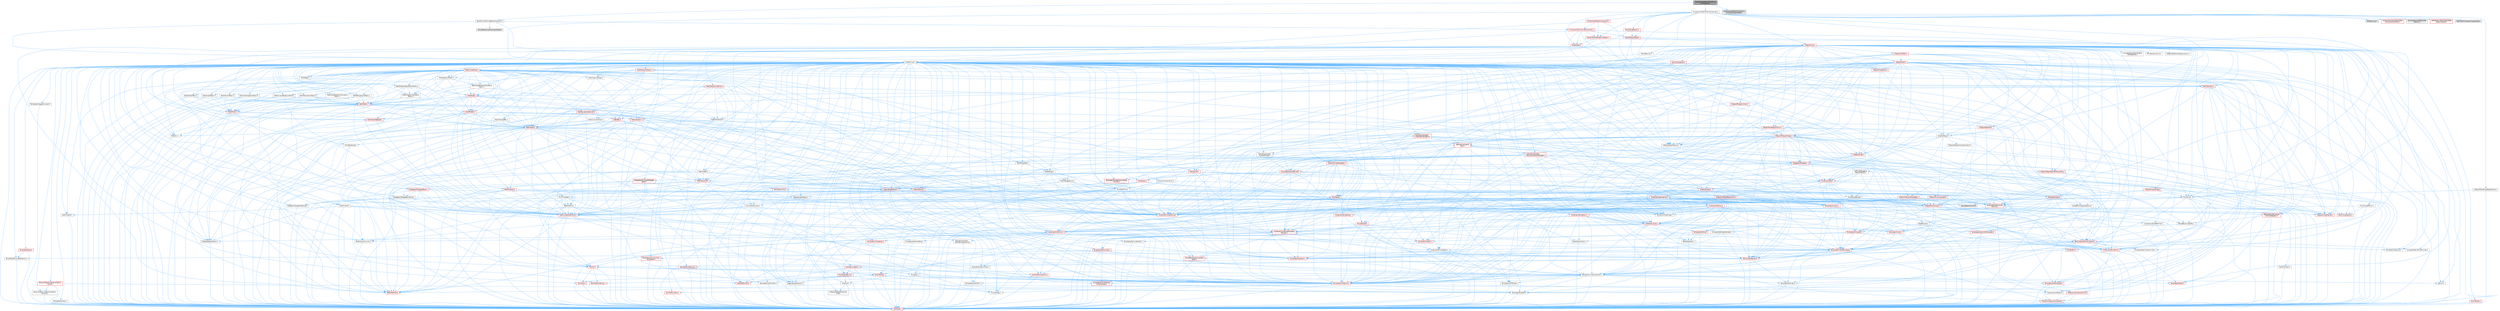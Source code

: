 digraph "ViewAdjustedStaticMeshGizmoComponent.h"
{
 // INTERACTIVE_SVG=YES
 // LATEX_PDF_SIZE
  bgcolor="transparent";
  edge [fontname=Helvetica,fontsize=10,labelfontname=Helvetica,labelfontsize=10];
  node [fontname=Helvetica,fontsize=10,shape=box,height=0.2,width=0.4];
  Node1 [id="Node000001",label="ViewAdjustedStaticMeshGizmo\lComponent.h",height=0.2,width=0.4,color="gray40", fillcolor="grey60", style="filled", fontcolor="black",tooltip=" "];
  Node1 -> Node2 [id="edge1_Node000001_Node000002",color="steelblue1",style="solid",tooltip=" "];
  Node2 [id="Node000002",label="Components/StaticMeshComponent.h",height=0.2,width=0.4,color="grey40", fillcolor="white", style="filled",URL="$da/daf/StaticMeshComponent_8h.html",tooltip=" "];
  Node2 -> Node3 [id="edge2_Node000002_Node000003",color="steelblue1",style="solid",tooltip=" "];
  Node3 [id="Node000003",label="CoreMinimal.h",height=0.2,width=0.4,color="grey40", fillcolor="white", style="filled",URL="$d7/d67/CoreMinimal_8h.html",tooltip=" "];
  Node3 -> Node4 [id="edge3_Node000003_Node000004",color="steelblue1",style="solid",tooltip=" "];
  Node4 [id="Node000004",label="CoreTypes.h",height=0.2,width=0.4,color="red", fillcolor="#FFF0F0", style="filled",URL="$dc/dec/CoreTypes_8h.html",tooltip=" "];
  Node3 -> Node18 [id="edge4_Node000003_Node000018",color="steelblue1",style="solid",tooltip=" "];
  Node18 [id="Node000018",label="CoreFwd.h",height=0.2,width=0.4,color="grey40", fillcolor="white", style="filled",URL="$d1/d1e/CoreFwd_8h.html",tooltip=" "];
  Node18 -> Node4 [id="edge5_Node000018_Node000004",color="steelblue1",style="solid",tooltip=" "];
  Node18 -> Node19 [id="edge6_Node000018_Node000019",color="steelblue1",style="solid",tooltip=" "];
  Node19 [id="Node000019",label="Containers/ContainersFwd.h",height=0.2,width=0.4,color="red", fillcolor="#FFF0F0", style="filled",URL="$d4/d0a/ContainersFwd_8h.html",tooltip=" "];
  Node19 -> Node4 [id="edge7_Node000019_Node000004",color="steelblue1",style="solid",tooltip=" "];
  Node19 -> Node20 [id="edge8_Node000019_Node000020",color="steelblue1",style="solid",tooltip=" "];
  Node20 [id="Node000020",label="Traits/IsContiguousContainer.h",height=0.2,width=0.4,color="red", fillcolor="#FFF0F0", style="filled",URL="$d5/d3c/IsContiguousContainer_8h.html",tooltip=" "];
  Node20 -> Node4 [id="edge9_Node000020_Node000004",color="steelblue1",style="solid",tooltip=" "];
  Node18 -> Node23 [id="edge10_Node000018_Node000023",color="steelblue1",style="solid",tooltip=" "];
  Node23 [id="Node000023",label="Math/MathFwd.h",height=0.2,width=0.4,color="red", fillcolor="#FFF0F0", style="filled",URL="$d2/d10/MathFwd_8h.html",tooltip=" "];
  Node18 -> Node24 [id="edge11_Node000018_Node000024",color="steelblue1",style="solid",tooltip=" "];
  Node24 [id="Node000024",label="UObject/UObjectHierarchy\lFwd.h",height=0.2,width=0.4,color="grey40", fillcolor="white", style="filled",URL="$d3/d13/UObjectHierarchyFwd_8h.html",tooltip=" "];
  Node3 -> Node24 [id="edge12_Node000003_Node000024",color="steelblue1",style="solid",tooltip=" "];
  Node3 -> Node19 [id="edge13_Node000003_Node000019",color="steelblue1",style="solid",tooltip=" "];
  Node3 -> Node25 [id="edge14_Node000003_Node000025",color="steelblue1",style="solid",tooltip=" "];
  Node25 [id="Node000025",label="Misc/VarArgs.h",height=0.2,width=0.4,color="grey40", fillcolor="white", style="filled",URL="$d5/d6f/VarArgs_8h.html",tooltip=" "];
  Node25 -> Node4 [id="edge15_Node000025_Node000004",color="steelblue1",style="solid",tooltip=" "];
  Node3 -> Node26 [id="edge16_Node000003_Node000026",color="steelblue1",style="solid",tooltip=" "];
  Node26 [id="Node000026",label="Logging/LogVerbosity.h",height=0.2,width=0.4,color="grey40", fillcolor="white", style="filled",URL="$d2/d8f/LogVerbosity_8h.html",tooltip=" "];
  Node26 -> Node4 [id="edge17_Node000026_Node000004",color="steelblue1",style="solid",tooltip=" "];
  Node3 -> Node27 [id="edge18_Node000003_Node000027",color="steelblue1",style="solid",tooltip=" "];
  Node27 [id="Node000027",label="Misc/OutputDevice.h",height=0.2,width=0.4,color="red", fillcolor="#FFF0F0", style="filled",URL="$d7/d32/OutputDevice_8h.html",tooltip=" "];
  Node27 -> Node18 [id="edge19_Node000027_Node000018",color="steelblue1",style="solid",tooltip=" "];
  Node27 -> Node4 [id="edge20_Node000027_Node000004",color="steelblue1",style="solid",tooltip=" "];
  Node27 -> Node26 [id="edge21_Node000027_Node000026",color="steelblue1",style="solid",tooltip=" "];
  Node27 -> Node25 [id="edge22_Node000027_Node000025",color="steelblue1",style="solid",tooltip=" "];
  Node3 -> Node33 [id="edge23_Node000003_Node000033",color="steelblue1",style="solid",tooltip=" "];
  Node33 [id="Node000033",label="HAL/PlatformCrt.h",height=0.2,width=0.4,color="red", fillcolor="#FFF0F0", style="filled",URL="$d8/d75/PlatformCrt_8h.html",tooltip=" "];
  Node3 -> Node43 [id="edge24_Node000003_Node000043",color="steelblue1",style="solid",tooltip=" "];
  Node43 [id="Node000043",label="HAL/PlatformMisc.h",height=0.2,width=0.4,color="red", fillcolor="#FFF0F0", style="filled",URL="$d0/df5/PlatformMisc_8h.html",tooltip=" "];
  Node43 -> Node4 [id="edge25_Node000043_Node000004",color="steelblue1",style="solid",tooltip=" "];
  Node3 -> Node62 [id="edge26_Node000003_Node000062",color="steelblue1",style="solid",tooltip=" "];
  Node62 [id="Node000062",label="Misc/AssertionMacros.h",height=0.2,width=0.4,color="red", fillcolor="#FFF0F0", style="filled",URL="$d0/dfa/AssertionMacros_8h.html",tooltip=" "];
  Node62 -> Node4 [id="edge27_Node000062_Node000004",color="steelblue1",style="solid",tooltip=" "];
  Node62 -> Node43 [id="edge28_Node000062_Node000043",color="steelblue1",style="solid",tooltip=" "];
  Node62 -> Node9 [id="edge29_Node000062_Node000009",color="steelblue1",style="solid",tooltip=" "];
  Node9 [id="Node000009",label="PreprocessorHelpers.h",height=0.2,width=0.4,color="grey40", fillcolor="white", style="filled",URL="$db/ddb/PreprocessorHelpers_8h.html",tooltip=" "];
  Node62 -> Node63 [id="edge30_Node000062_Node000063",color="steelblue1",style="solid",tooltip=" "];
  Node63 [id="Node000063",label="Templates/EnableIf.h",height=0.2,width=0.4,color="grey40", fillcolor="white", style="filled",URL="$d7/d60/EnableIf_8h.html",tooltip=" "];
  Node63 -> Node4 [id="edge31_Node000063_Node000004",color="steelblue1",style="solid",tooltip=" "];
  Node62 -> Node25 [id="edge32_Node000062_Node000025",color="steelblue1",style="solid",tooltip=" "];
  Node3 -> Node71 [id="edge33_Node000003_Node000071",color="steelblue1",style="solid",tooltip=" "];
  Node71 [id="Node000071",label="Templates/IsPointer.h",height=0.2,width=0.4,color="grey40", fillcolor="white", style="filled",URL="$d7/d05/IsPointer_8h.html",tooltip=" "];
  Node71 -> Node4 [id="edge34_Node000071_Node000004",color="steelblue1",style="solid",tooltip=" "];
  Node3 -> Node72 [id="edge35_Node000003_Node000072",color="steelblue1",style="solid",tooltip=" "];
  Node72 [id="Node000072",label="HAL/PlatformMemory.h",height=0.2,width=0.4,color="red", fillcolor="#FFF0F0", style="filled",URL="$de/d68/PlatformMemory_8h.html",tooltip=" "];
  Node72 -> Node4 [id="edge36_Node000072_Node000004",color="steelblue1",style="solid",tooltip=" "];
  Node3 -> Node55 [id="edge37_Node000003_Node000055",color="steelblue1",style="solid",tooltip=" "];
  Node55 [id="Node000055",label="HAL/PlatformAtomics.h",height=0.2,width=0.4,color="red", fillcolor="#FFF0F0", style="filled",URL="$d3/d36/PlatformAtomics_8h.html",tooltip=" "];
  Node55 -> Node4 [id="edge38_Node000055_Node000004",color="steelblue1",style="solid",tooltip=" "];
  Node3 -> Node77 [id="edge39_Node000003_Node000077",color="steelblue1",style="solid",tooltip=" "];
  Node77 [id="Node000077",label="Misc/Exec.h",height=0.2,width=0.4,color="grey40", fillcolor="white", style="filled",URL="$de/ddb/Exec_8h.html",tooltip=" "];
  Node77 -> Node4 [id="edge40_Node000077_Node000004",color="steelblue1",style="solid",tooltip=" "];
  Node77 -> Node62 [id="edge41_Node000077_Node000062",color="steelblue1",style="solid",tooltip=" "];
  Node3 -> Node78 [id="edge42_Node000003_Node000078",color="steelblue1",style="solid",tooltip=" "];
  Node78 [id="Node000078",label="HAL/MemoryBase.h",height=0.2,width=0.4,color="red", fillcolor="#FFF0F0", style="filled",URL="$d6/d9f/MemoryBase_8h.html",tooltip=" "];
  Node78 -> Node4 [id="edge43_Node000078_Node000004",color="steelblue1",style="solid",tooltip=" "];
  Node78 -> Node55 [id="edge44_Node000078_Node000055",color="steelblue1",style="solid",tooltip=" "];
  Node78 -> Node33 [id="edge45_Node000078_Node000033",color="steelblue1",style="solid",tooltip=" "];
  Node78 -> Node77 [id="edge46_Node000078_Node000077",color="steelblue1",style="solid",tooltip=" "];
  Node78 -> Node27 [id="edge47_Node000078_Node000027",color="steelblue1",style="solid",tooltip=" "];
  Node3 -> Node88 [id="edge48_Node000003_Node000088",color="steelblue1",style="solid",tooltip=" "];
  Node88 [id="Node000088",label="HAL/UnrealMemory.h",height=0.2,width=0.4,color="red", fillcolor="#FFF0F0", style="filled",URL="$d9/d96/UnrealMemory_8h.html",tooltip=" "];
  Node88 -> Node4 [id="edge49_Node000088_Node000004",color="steelblue1",style="solid",tooltip=" "];
  Node88 -> Node78 [id="edge50_Node000088_Node000078",color="steelblue1",style="solid",tooltip=" "];
  Node88 -> Node72 [id="edge51_Node000088_Node000072",color="steelblue1",style="solid",tooltip=" "];
  Node88 -> Node71 [id="edge52_Node000088_Node000071",color="steelblue1",style="solid",tooltip=" "];
  Node3 -> Node90 [id="edge53_Node000003_Node000090",color="steelblue1",style="solid",tooltip=" "];
  Node90 [id="Node000090",label="Templates/IsArithmetic.h",height=0.2,width=0.4,color="grey40", fillcolor="white", style="filled",URL="$d2/d5d/IsArithmetic_8h.html",tooltip=" "];
  Node90 -> Node4 [id="edge54_Node000090_Node000004",color="steelblue1",style="solid",tooltip=" "];
  Node3 -> Node84 [id="edge55_Node000003_Node000084",color="steelblue1",style="solid",tooltip=" "];
  Node84 [id="Node000084",label="Templates/AndOrNot.h",height=0.2,width=0.4,color="grey40", fillcolor="white", style="filled",URL="$db/d0a/AndOrNot_8h.html",tooltip=" "];
  Node84 -> Node4 [id="edge56_Node000084_Node000004",color="steelblue1",style="solid",tooltip=" "];
  Node3 -> Node91 [id="edge57_Node000003_Node000091",color="steelblue1",style="solid",tooltip=" "];
  Node91 [id="Node000091",label="Templates/IsPODType.h",height=0.2,width=0.4,color="grey40", fillcolor="white", style="filled",URL="$d7/db1/IsPODType_8h.html",tooltip=" "];
  Node91 -> Node4 [id="edge58_Node000091_Node000004",color="steelblue1",style="solid",tooltip=" "];
  Node3 -> Node92 [id="edge59_Node000003_Node000092",color="steelblue1",style="solid",tooltip=" "];
  Node92 [id="Node000092",label="Templates/IsUECoreType.h",height=0.2,width=0.4,color="red", fillcolor="#FFF0F0", style="filled",URL="$d1/db8/IsUECoreType_8h.html",tooltip=" "];
  Node92 -> Node4 [id="edge60_Node000092_Node000004",color="steelblue1",style="solid",tooltip=" "];
  Node3 -> Node85 [id="edge61_Node000003_Node000085",color="steelblue1",style="solid",tooltip=" "];
  Node85 [id="Node000085",label="Templates/IsTriviallyCopy\lConstructible.h",height=0.2,width=0.4,color="red", fillcolor="#FFF0F0", style="filled",URL="$d3/d78/IsTriviallyCopyConstructible_8h.html",tooltip=" "];
  Node85 -> Node4 [id="edge62_Node000085_Node000004",color="steelblue1",style="solid",tooltip=" "];
  Node3 -> Node93 [id="edge63_Node000003_Node000093",color="steelblue1",style="solid",tooltip=" "];
  Node93 [id="Node000093",label="Templates/UnrealTypeTraits.h",height=0.2,width=0.4,color="grey40", fillcolor="white", style="filled",URL="$d2/d2d/UnrealTypeTraits_8h.html",tooltip=" "];
  Node93 -> Node4 [id="edge64_Node000093_Node000004",color="steelblue1",style="solid",tooltip=" "];
  Node93 -> Node71 [id="edge65_Node000093_Node000071",color="steelblue1",style="solid",tooltip=" "];
  Node93 -> Node62 [id="edge66_Node000093_Node000062",color="steelblue1",style="solid",tooltip=" "];
  Node93 -> Node84 [id="edge67_Node000093_Node000084",color="steelblue1",style="solid",tooltip=" "];
  Node93 -> Node63 [id="edge68_Node000093_Node000063",color="steelblue1",style="solid",tooltip=" "];
  Node93 -> Node90 [id="edge69_Node000093_Node000090",color="steelblue1",style="solid",tooltip=" "];
  Node93 -> Node30 [id="edge70_Node000093_Node000030",color="steelblue1",style="solid",tooltip=" "];
  Node30 [id="Node000030",label="IsEnum.h",height=0.2,width=0.4,color="grey40", fillcolor="white", style="filled",URL="$d4/de5/IsEnum_8h.html",tooltip=" "];
  Node93 -> Node94 [id="edge71_Node000093_Node000094",color="steelblue1",style="solid",tooltip=" "];
  Node94 [id="Node000094",label="Templates/Models.h",height=0.2,width=0.4,color="red", fillcolor="#FFF0F0", style="filled",URL="$d3/d0c/Models_8h.html",tooltip=" "];
  Node93 -> Node91 [id="edge72_Node000093_Node000091",color="steelblue1",style="solid",tooltip=" "];
  Node93 -> Node92 [id="edge73_Node000093_Node000092",color="steelblue1",style="solid",tooltip=" "];
  Node93 -> Node85 [id="edge74_Node000093_Node000085",color="steelblue1",style="solid",tooltip=" "];
  Node3 -> Node63 [id="edge75_Node000003_Node000063",color="steelblue1",style="solid",tooltip=" "];
  Node3 -> Node95 [id="edge76_Node000003_Node000095",color="steelblue1",style="solid",tooltip=" "];
  Node95 [id="Node000095",label="Templates/RemoveReference.h",height=0.2,width=0.4,color="grey40", fillcolor="white", style="filled",URL="$da/dbe/RemoveReference_8h.html",tooltip=" "];
  Node95 -> Node4 [id="edge77_Node000095_Node000004",color="steelblue1",style="solid",tooltip=" "];
  Node3 -> Node96 [id="edge78_Node000003_Node000096",color="steelblue1",style="solid",tooltip=" "];
  Node96 [id="Node000096",label="Templates/IntegralConstant.h",height=0.2,width=0.4,color="grey40", fillcolor="white", style="filled",URL="$db/d1b/IntegralConstant_8h.html",tooltip=" "];
  Node96 -> Node4 [id="edge79_Node000096_Node000004",color="steelblue1",style="solid",tooltip=" "];
  Node3 -> Node97 [id="edge80_Node000003_Node000097",color="steelblue1",style="solid",tooltip=" "];
  Node97 [id="Node000097",label="Templates/IsClass.h",height=0.2,width=0.4,color="grey40", fillcolor="white", style="filled",URL="$db/dcb/IsClass_8h.html",tooltip=" "];
  Node97 -> Node4 [id="edge81_Node000097_Node000004",color="steelblue1",style="solid",tooltip=" "];
  Node3 -> Node98 [id="edge82_Node000003_Node000098",color="steelblue1",style="solid",tooltip=" "];
  Node98 [id="Node000098",label="Templates/TypeCompatible\lBytes.h",height=0.2,width=0.4,color="red", fillcolor="#FFF0F0", style="filled",URL="$df/d0a/TypeCompatibleBytes_8h.html",tooltip=" "];
  Node98 -> Node4 [id="edge83_Node000098_Node000004",color="steelblue1",style="solid",tooltip=" "];
  Node3 -> Node20 [id="edge84_Node000003_Node000020",color="steelblue1",style="solid",tooltip=" "];
  Node3 -> Node99 [id="edge85_Node000003_Node000099",color="steelblue1",style="solid",tooltip=" "];
  Node99 [id="Node000099",label="Templates/UnrealTemplate.h",height=0.2,width=0.4,color="red", fillcolor="#FFF0F0", style="filled",URL="$d4/d24/UnrealTemplate_8h.html",tooltip=" "];
  Node99 -> Node4 [id="edge86_Node000099_Node000004",color="steelblue1",style="solid",tooltip=" "];
  Node99 -> Node71 [id="edge87_Node000099_Node000071",color="steelblue1",style="solid",tooltip=" "];
  Node99 -> Node88 [id="edge88_Node000099_Node000088",color="steelblue1",style="solid",tooltip=" "];
  Node99 -> Node93 [id="edge89_Node000099_Node000093",color="steelblue1",style="solid",tooltip=" "];
  Node99 -> Node95 [id="edge90_Node000099_Node000095",color="steelblue1",style="solid",tooltip=" "];
  Node99 -> Node98 [id="edge91_Node000099_Node000098",color="steelblue1",style="solid",tooltip=" "];
  Node99 -> Node20 [id="edge92_Node000099_Node000020",color="steelblue1",style="solid",tooltip=" "];
  Node3 -> Node48 [id="edge93_Node000003_Node000048",color="steelblue1",style="solid",tooltip=" "];
  Node48 [id="Node000048",label="Math/NumericLimits.h",height=0.2,width=0.4,color="grey40", fillcolor="white", style="filled",URL="$df/d1b/NumericLimits_8h.html",tooltip=" "];
  Node48 -> Node4 [id="edge94_Node000048_Node000004",color="steelblue1",style="solid",tooltip=" "];
  Node3 -> Node103 [id="edge95_Node000003_Node000103",color="steelblue1",style="solid",tooltip=" "];
  Node103 [id="Node000103",label="HAL/PlatformMath.h",height=0.2,width=0.4,color="red", fillcolor="#FFF0F0", style="filled",URL="$dc/d53/PlatformMath_8h.html",tooltip=" "];
  Node103 -> Node4 [id="edge96_Node000103_Node000004",color="steelblue1",style="solid",tooltip=" "];
  Node3 -> Node86 [id="edge97_Node000003_Node000086",color="steelblue1",style="solid",tooltip=" "];
  Node86 [id="Node000086",label="Templates/IsTriviallyCopy\lAssignable.h",height=0.2,width=0.4,color="red", fillcolor="#FFF0F0", style="filled",URL="$d2/df2/IsTriviallyCopyAssignable_8h.html",tooltip=" "];
  Node86 -> Node4 [id="edge98_Node000086_Node000004",color="steelblue1",style="solid",tooltip=" "];
  Node3 -> Node111 [id="edge99_Node000003_Node000111",color="steelblue1",style="solid",tooltip=" "];
  Node111 [id="Node000111",label="Templates/MemoryOps.h",height=0.2,width=0.4,color="red", fillcolor="#FFF0F0", style="filled",URL="$db/dea/MemoryOps_8h.html",tooltip=" "];
  Node111 -> Node4 [id="edge100_Node000111_Node000004",color="steelblue1",style="solid",tooltip=" "];
  Node111 -> Node88 [id="edge101_Node000111_Node000088",color="steelblue1",style="solid",tooltip=" "];
  Node111 -> Node86 [id="edge102_Node000111_Node000086",color="steelblue1",style="solid",tooltip=" "];
  Node111 -> Node85 [id="edge103_Node000111_Node000085",color="steelblue1",style="solid",tooltip=" "];
  Node111 -> Node93 [id="edge104_Node000111_Node000093",color="steelblue1",style="solid",tooltip=" "];
  Node3 -> Node112 [id="edge105_Node000003_Node000112",color="steelblue1",style="solid",tooltip=" "];
  Node112 [id="Node000112",label="Containers/ContainerAllocation\lPolicies.h",height=0.2,width=0.4,color="red", fillcolor="#FFF0F0", style="filled",URL="$d7/dff/ContainerAllocationPolicies_8h.html",tooltip=" "];
  Node112 -> Node4 [id="edge106_Node000112_Node000004",color="steelblue1",style="solid",tooltip=" "];
  Node112 -> Node112 [id="edge107_Node000112_Node000112",color="steelblue1",style="solid",tooltip=" "];
  Node112 -> Node103 [id="edge108_Node000112_Node000103",color="steelblue1",style="solid",tooltip=" "];
  Node112 -> Node88 [id="edge109_Node000112_Node000088",color="steelblue1",style="solid",tooltip=" "];
  Node112 -> Node48 [id="edge110_Node000112_Node000048",color="steelblue1",style="solid",tooltip=" "];
  Node112 -> Node62 [id="edge111_Node000112_Node000062",color="steelblue1",style="solid",tooltip=" "];
  Node112 -> Node111 [id="edge112_Node000112_Node000111",color="steelblue1",style="solid",tooltip=" "];
  Node112 -> Node98 [id="edge113_Node000112_Node000098",color="steelblue1",style="solid",tooltip=" "];
  Node3 -> Node115 [id="edge114_Node000003_Node000115",color="steelblue1",style="solid",tooltip=" "];
  Node115 [id="Node000115",label="Templates/IsEnumClass.h",height=0.2,width=0.4,color="grey40", fillcolor="white", style="filled",URL="$d7/d15/IsEnumClass_8h.html",tooltip=" "];
  Node115 -> Node4 [id="edge115_Node000115_Node000004",color="steelblue1",style="solid",tooltip=" "];
  Node115 -> Node84 [id="edge116_Node000115_Node000084",color="steelblue1",style="solid",tooltip=" "];
  Node3 -> Node116 [id="edge117_Node000003_Node000116",color="steelblue1",style="solid",tooltip=" "];
  Node116 [id="Node000116",label="HAL/PlatformProperties.h",height=0.2,width=0.4,color="red", fillcolor="#FFF0F0", style="filled",URL="$d9/db0/PlatformProperties_8h.html",tooltip=" "];
  Node116 -> Node4 [id="edge118_Node000116_Node000004",color="steelblue1",style="solid",tooltip=" "];
  Node3 -> Node119 [id="edge119_Node000003_Node000119",color="steelblue1",style="solid",tooltip=" "];
  Node119 [id="Node000119",label="Misc/EngineVersionBase.h",height=0.2,width=0.4,color="grey40", fillcolor="white", style="filled",URL="$d5/d2b/EngineVersionBase_8h.html",tooltip=" "];
  Node119 -> Node4 [id="edge120_Node000119_Node000004",color="steelblue1",style="solid",tooltip=" "];
  Node3 -> Node120 [id="edge121_Node000003_Node000120",color="steelblue1",style="solid",tooltip=" "];
  Node120 [id="Node000120",label="Internationalization\l/TextNamespaceFwd.h",height=0.2,width=0.4,color="grey40", fillcolor="white", style="filled",URL="$d8/d97/TextNamespaceFwd_8h.html",tooltip=" "];
  Node120 -> Node4 [id="edge122_Node000120_Node000004",color="steelblue1",style="solid",tooltip=" "];
  Node3 -> Node121 [id="edge123_Node000003_Node000121",color="steelblue1",style="solid",tooltip=" "];
  Node121 [id="Node000121",label="Serialization/Archive.h",height=0.2,width=0.4,color="red", fillcolor="#FFF0F0", style="filled",URL="$d7/d3b/Archive_8h.html",tooltip=" "];
  Node121 -> Node18 [id="edge124_Node000121_Node000018",color="steelblue1",style="solid",tooltip=" "];
  Node121 -> Node4 [id="edge125_Node000121_Node000004",color="steelblue1",style="solid",tooltip=" "];
  Node121 -> Node116 [id="edge126_Node000121_Node000116",color="steelblue1",style="solid",tooltip=" "];
  Node121 -> Node120 [id="edge127_Node000121_Node000120",color="steelblue1",style="solid",tooltip=" "];
  Node121 -> Node23 [id="edge128_Node000121_Node000023",color="steelblue1",style="solid",tooltip=" "];
  Node121 -> Node62 [id="edge129_Node000121_Node000062",color="steelblue1",style="solid",tooltip=" "];
  Node121 -> Node119 [id="edge130_Node000121_Node000119",color="steelblue1",style="solid",tooltip=" "];
  Node121 -> Node25 [id="edge131_Node000121_Node000025",color="steelblue1",style="solid",tooltip=" "];
  Node121 -> Node63 [id="edge132_Node000121_Node000063",color="steelblue1",style="solid",tooltip=" "];
  Node121 -> Node115 [id="edge133_Node000121_Node000115",color="steelblue1",style="solid",tooltip=" "];
  Node121 -> Node99 [id="edge134_Node000121_Node000099",color="steelblue1",style="solid",tooltip=" "];
  Node121 -> Node124 [id="edge135_Node000121_Node000124",color="steelblue1",style="solid",tooltip=" "];
  Node124 [id="Node000124",label="UObject/ObjectVersion.h",height=0.2,width=0.4,color="grey40", fillcolor="white", style="filled",URL="$da/d63/ObjectVersion_8h.html",tooltip=" "];
  Node124 -> Node4 [id="edge136_Node000124_Node000004",color="steelblue1",style="solid",tooltip=" "];
  Node3 -> Node125 [id="edge137_Node000003_Node000125",color="steelblue1",style="solid",tooltip=" "];
  Node125 [id="Node000125",label="Templates/Less.h",height=0.2,width=0.4,color="grey40", fillcolor="white", style="filled",URL="$de/dc8/Less_8h.html",tooltip=" "];
  Node125 -> Node4 [id="edge138_Node000125_Node000004",color="steelblue1",style="solid",tooltip=" "];
  Node125 -> Node99 [id="edge139_Node000125_Node000099",color="steelblue1",style="solid",tooltip=" "];
  Node3 -> Node126 [id="edge140_Node000003_Node000126",color="steelblue1",style="solid",tooltip=" "];
  Node126 [id="Node000126",label="Templates/Sorting.h",height=0.2,width=0.4,color="red", fillcolor="#FFF0F0", style="filled",URL="$d3/d9e/Sorting_8h.html",tooltip=" "];
  Node126 -> Node4 [id="edge141_Node000126_Node000004",color="steelblue1",style="solid",tooltip=" "];
  Node126 -> Node103 [id="edge142_Node000126_Node000103",color="steelblue1",style="solid",tooltip=" "];
  Node126 -> Node125 [id="edge143_Node000126_Node000125",color="steelblue1",style="solid",tooltip=" "];
  Node3 -> Node137 [id="edge144_Node000003_Node000137",color="steelblue1",style="solid",tooltip=" "];
  Node137 [id="Node000137",label="Misc/Char.h",height=0.2,width=0.4,color="red", fillcolor="#FFF0F0", style="filled",URL="$d0/d58/Char_8h.html",tooltip=" "];
  Node137 -> Node4 [id="edge145_Node000137_Node000004",color="steelblue1",style="solid",tooltip=" "];
  Node3 -> Node140 [id="edge146_Node000003_Node000140",color="steelblue1",style="solid",tooltip=" "];
  Node140 [id="Node000140",label="GenericPlatform/GenericPlatform\lStricmp.h",height=0.2,width=0.4,color="grey40", fillcolor="white", style="filled",URL="$d2/d86/GenericPlatformStricmp_8h.html",tooltip=" "];
  Node140 -> Node4 [id="edge147_Node000140_Node000004",color="steelblue1",style="solid",tooltip=" "];
  Node3 -> Node141 [id="edge148_Node000003_Node000141",color="steelblue1",style="solid",tooltip=" "];
  Node141 [id="Node000141",label="GenericPlatform/GenericPlatform\lString.h",height=0.2,width=0.4,color="red", fillcolor="#FFF0F0", style="filled",URL="$dd/d20/GenericPlatformString_8h.html",tooltip=" "];
  Node141 -> Node4 [id="edge149_Node000141_Node000004",color="steelblue1",style="solid",tooltip=" "];
  Node141 -> Node140 [id="edge150_Node000141_Node000140",color="steelblue1",style="solid",tooltip=" "];
  Node141 -> Node63 [id="edge151_Node000141_Node000063",color="steelblue1",style="solid",tooltip=" "];
  Node3 -> Node74 [id="edge152_Node000003_Node000074",color="steelblue1",style="solid",tooltip=" "];
  Node74 [id="Node000074",label="HAL/PlatformString.h",height=0.2,width=0.4,color="red", fillcolor="#FFF0F0", style="filled",URL="$db/db5/PlatformString_8h.html",tooltip=" "];
  Node74 -> Node4 [id="edge153_Node000074_Node000004",color="steelblue1",style="solid",tooltip=" "];
  Node3 -> Node144 [id="edge154_Node000003_Node000144",color="steelblue1",style="solid",tooltip=" "];
  Node144 [id="Node000144",label="Misc/CString.h",height=0.2,width=0.4,color="red", fillcolor="#FFF0F0", style="filled",URL="$d2/d49/CString_8h.html",tooltip=" "];
  Node144 -> Node4 [id="edge155_Node000144_Node000004",color="steelblue1",style="solid",tooltip=" "];
  Node144 -> Node33 [id="edge156_Node000144_Node000033",color="steelblue1",style="solid",tooltip=" "];
  Node144 -> Node74 [id="edge157_Node000144_Node000074",color="steelblue1",style="solid",tooltip=" "];
  Node144 -> Node62 [id="edge158_Node000144_Node000062",color="steelblue1",style="solid",tooltip=" "];
  Node144 -> Node137 [id="edge159_Node000144_Node000137",color="steelblue1",style="solid",tooltip=" "];
  Node144 -> Node25 [id="edge160_Node000144_Node000025",color="steelblue1",style="solid",tooltip=" "];
  Node3 -> Node145 [id="edge161_Node000003_Node000145",color="steelblue1",style="solid",tooltip=" "];
  Node145 [id="Node000145",label="Misc/Crc.h",height=0.2,width=0.4,color="red", fillcolor="#FFF0F0", style="filled",URL="$d4/dd2/Crc_8h.html",tooltip=" "];
  Node145 -> Node4 [id="edge162_Node000145_Node000004",color="steelblue1",style="solid",tooltip=" "];
  Node145 -> Node74 [id="edge163_Node000145_Node000074",color="steelblue1",style="solid",tooltip=" "];
  Node145 -> Node62 [id="edge164_Node000145_Node000062",color="steelblue1",style="solid",tooltip=" "];
  Node145 -> Node144 [id="edge165_Node000145_Node000144",color="steelblue1",style="solid",tooltip=" "];
  Node145 -> Node137 [id="edge166_Node000145_Node000137",color="steelblue1",style="solid",tooltip=" "];
  Node145 -> Node93 [id="edge167_Node000145_Node000093",color="steelblue1",style="solid",tooltip=" "];
  Node3 -> Node136 [id="edge168_Node000003_Node000136",color="steelblue1",style="solid",tooltip=" "];
  Node136 [id="Node000136",label="Math/UnrealMathUtility.h",height=0.2,width=0.4,color="red", fillcolor="#FFF0F0", style="filled",URL="$db/db8/UnrealMathUtility_8h.html",tooltip=" "];
  Node136 -> Node4 [id="edge169_Node000136_Node000004",color="steelblue1",style="solid",tooltip=" "];
  Node136 -> Node62 [id="edge170_Node000136_Node000062",color="steelblue1",style="solid",tooltip=" "];
  Node136 -> Node103 [id="edge171_Node000136_Node000103",color="steelblue1",style="solid",tooltip=" "];
  Node136 -> Node23 [id="edge172_Node000136_Node000023",color="steelblue1",style="solid",tooltip=" "];
  Node3 -> Node146 [id="edge173_Node000003_Node000146",color="steelblue1",style="solid",tooltip=" "];
  Node146 [id="Node000146",label="Containers/UnrealString.h",height=0.2,width=0.4,color="red", fillcolor="#FFF0F0", style="filled",URL="$d5/dba/UnrealString_8h.html",tooltip=" "];
  Node3 -> Node150 [id="edge174_Node000003_Node000150",color="steelblue1",style="solid",tooltip=" "];
  Node150 [id="Node000150",label="Containers/Array.h",height=0.2,width=0.4,color="red", fillcolor="#FFF0F0", style="filled",URL="$df/dd0/Array_8h.html",tooltip=" "];
  Node150 -> Node4 [id="edge175_Node000150_Node000004",color="steelblue1",style="solid",tooltip=" "];
  Node150 -> Node62 [id="edge176_Node000150_Node000062",color="steelblue1",style="solid",tooltip=" "];
  Node150 -> Node88 [id="edge177_Node000150_Node000088",color="steelblue1",style="solid",tooltip=" "];
  Node150 -> Node93 [id="edge178_Node000150_Node000093",color="steelblue1",style="solid",tooltip=" "];
  Node150 -> Node99 [id="edge179_Node000150_Node000099",color="steelblue1",style="solid",tooltip=" "];
  Node150 -> Node112 [id="edge180_Node000150_Node000112",color="steelblue1",style="solid",tooltip=" "];
  Node150 -> Node121 [id="edge181_Node000150_Node000121",color="steelblue1",style="solid",tooltip=" "];
  Node150 -> Node171 [id="edge182_Node000150_Node000171",color="steelblue1",style="solid",tooltip=" "];
  Node171 [id="Node000171",label="Concepts/GetTypeHashable.h",height=0.2,width=0.4,color="grey40", fillcolor="white", style="filled",URL="$d3/da2/GetTypeHashable_8h.html",tooltip=" "];
  Node171 -> Node4 [id="edge183_Node000171_Node000004",color="steelblue1",style="solid",tooltip=" "];
  Node171 -> Node162 [id="edge184_Node000171_Node000162",color="steelblue1",style="solid",tooltip=" "];
  Node162 [id="Node000162",label="Templates/TypeHash.h",height=0.2,width=0.4,color="red", fillcolor="#FFF0F0", style="filled",URL="$d1/d62/TypeHash_8h.html",tooltip=" "];
  Node162 -> Node4 [id="edge185_Node000162_Node000004",color="steelblue1",style="solid",tooltip=" "];
  Node162 -> Node145 [id="edge186_Node000162_Node000145",color="steelblue1",style="solid",tooltip=" "];
  Node150 -> Node129 [id="edge187_Node000150_Node000129",color="steelblue1",style="solid",tooltip=" "];
  Node129 [id="Node000129",label="Templates/Invoke.h",height=0.2,width=0.4,color="red", fillcolor="#FFF0F0", style="filled",URL="$d7/deb/Invoke_8h.html",tooltip=" "];
  Node129 -> Node4 [id="edge188_Node000129_Node000004",color="steelblue1",style="solid",tooltip=" "];
  Node129 -> Node99 [id="edge189_Node000129_Node000099",color="steelblue1",style="solid",tooltip=" "];
  Node150 -> Node125 [id="edge190_Node000150_Node000125",color="steelblue1",style="solid",tooltip=" "];
  Node150 -> Node126 [id="edge191_Node000150_Node000126",color="steelblue1",style="solid",tooltip=" "];
  Node150 -> Node173 [id="edge192_Node000150_Node000173",color="steelblue1",style="solid",tooltip=" "];
  Node173 [id="Node000173",label="Templates/AlignmentTemplates.h",height=0.2,width=0.4,color="red", fillcolor="#FFF0F0", style="filled",URL="$dd/d32/AlignmentTemplates_8h.html",tooltip=" "];
  Node173 -> Node4 [id="edge193_Node000173_Node000004",color="steelblue1",style="solid",tooltip=" "];
  Node173 -> Node71 [id="edge194_Node000173_Node000071",color="steelblue1",style="solid",tooltip=" "];
  Node3 -> Node174 [id="edge195_Node000003_Node000174",color="steelblue1",style="solid",tooltip=" "];
  Node174 [id="Node000174",label="Misc/FrameNumber.h",height=0.2,width=0.4,color="grey40", fillcolor="white", style="filled",URL="$dd/dbd/FrameNumber_8h.html",tooltip=" "];
  Node174 -> Node4 [id="edge196_Node000174_Node000004",color="steelblue1",style="solid",tooltip=" "];
  Node174 -> Node48 [id="edge197_Node000174_Node000048",color="steelblue1",style="solid",tooltip=" "];
  Node174 -> Node136 [id="edge198_Node000174_Node000136",color="steelblue1",style="solid",tooltip=" "];
  Node174 -> Node63 [id="edge199_Node000174_Node000063",color="steelblue1",style="solid",tooltip=" "];
  Node174 -> Node93 [id="edge200_Node000174_Node000093",color="steelblue1",style="solid",tooltip=" "];
  Node3 -> Node175 [id="edge201_Node000003_Node000175",color="steelblue1",style="solid",tooltip=" "];
  Node175 [id="Node000175",label="Misc/Timespan.h",height=0.2,width=0.4,color="grey40", fillcolor="white", style="filled",URL="$da/dd9/Timespan_8h.html",tooltip=" "];
  Node175 -> Node4 [id="edge202_Node000175_Node000004",color="steelblue1",style="solid",tooltip=" "];
  Node175 -> Node176 [id="edge203_Node000175_Node000176",color="steelblue1",style="solid",tooltip=" "];
  Node176 [id="Node000176",label="Math/Interval.h",height=0.2,width=0.4,color="grey40", fillcolor="white", style="filled",URL="$d1/d55/Interval_8h.html",tooltip=" "];
  Node176 -> Node4 [id="edge204_Node000176_Node000004",color="steelblue1",style="solid",tooltip=" "];
  Node176 -> Node90 [id="edge205_Node000176_Node000090",color="steelblue1",style="solid",tooltip=" "];
  Node176 -> Node93 [id="edge206_Node000176_Node000093",color="steelblue1",style="solid",tooltip=" "];
  Node176 -> Node48 [id="edge207_Node000176_Node000048",color="steelblue1",style="solid",tooltip=" "];
  Node176 -> Node136 [id="edge208_Node000176_Node000136",color="steelblue1",style="solid",tooltip=" "];
  Node175 -> Node136 [id="edge209_Node000175_Node000136",color="steelblue1",style="solid",tooltip=" "];
  Node175 -> Node62 [id="edge210_Node000175_Node000062",color="steelblue1",style="solid",tooltip=" "];
  Node3 -> Node177 [id="edge211_Node000003_Node000177",color="steelblue1",style="solid",tooltip=" "];
  Node177 [id="Node000177",label="Containers/StringConv.h",height=0.2,width=0.4,color="red", fillcolor="#FFF0F0", style="filled",URL="$d3/ddf/StringConv_8h.html",tooltip=" "];
  Node177 -> Node4 [id="edge212_Node000177_Node000004",color="steelblue1",style="solid",tooltip=" "];
  Node177 -> Node62 [id="edge213_Node000177_Node000062",color="steelblue1",style="solid",tooltip=" "];
  Node177 -> Node112 [id="edge214_Node000177_Node000112",color="steelblue1",style="solid",tooltip=" "];
  Node177 -> Node150 [id="edge215_Node000177_Node000150",color="steelblue1",style="solid",tooltip=" "];
  Node177 -> Node144 [id="edge216_Node000177_Node000144",color="steelblue1",style="solid",tooltip=" "];
  Node177 -> Node178 [id="edge217_Node000177_Node000178",color="steelblue1",style="solid",tooltip=" "];
  Node178 [id="Node000178",label="Templates/IsArray.h",height=0.2,width=0.4,color="grey40", fillcolor="white", style="filled",URL="$d8/d8d/IsArray_8h.html",tooltip=" "];
  Node178 -> Node4 [id="edge218_Node000178_Node000004",color="steelblue1",style="solid",tooltip=" "];
  Node177 -> Node99 [id="edge219_Node000177_Node000099",color="steelblue1",style="solid",tooltip=" "];
  Node177 -> Node93 [id="edge220_Node000177_Node000093",color="steelblue1",style="solid",tooltip=" "];
  Node177 -> Node20 [id="edge221_Node000177_Node000020",color="steelblue1",style="solid",tooltip=" "];
  Node3 -> Node179 [id="edge222_Node000003_Node000179",color="steelblue1",style="solid",tooltip=" "];
  Node179 [id="Node000179",label="UObject/UnrealNames.h",height=0.2,width=0.4,color="red", fillcolor="#FFF0F0", style="filled",URL="$d8/db1/UnrealNames_8h.html",tooltip=" "];
  Node179 -> Node4 [id="edge223_Node000179_Node000004",color="steelblue1",style="solid",tooltip=" "];
  Node3 -> Node181 [id="edge224_Node000003_Node000181",color="steelblue1",style="solid",tooltip=" "];
  Node181 [id="Node000181",label="UObject/NameTypes.h",height=0.2,width=0.4,color="red", fillcolor="#FFF0F0", style="filled",URL="$d6/d35/NameTypes_8h.html",tooltip=" "];
  Node181 -> Node4 [id="edge225_Node000181_Node000004",color="steelblue1",style="solid",tooltip=" "];
  Node181 -> Node62 [id="edge226_Node000181_Node000062",color="steelblue1",style="solid",tooltip=" "];
  Node181 -> Node88 [id="edge227_Node000181_Node000088",color="steelblue1",style="solid",tooltip=" "];
  Node181 -> Node93 [id="edge228_Node000181_Node000093",color="steelblue1",style="solid",tooltip=" "];
  Node181 -> Node99 [id="edge229_Node000181_Node000099",color="steelblue1",style="solid",tooltip=" "];
  Node181 -> Node146 [id="edge230_Node000181_Node000146",color="steelblue1",style="solid",tooltip=" "];
  Node181 -> Node182 [id="edge231_Node000181_Node000182",color="steelblue1",style="solid",tooltip=" "];
  Node182 [id="Node000182",label="HAL/CriticalSection.h",height=0.2,width=0.4,color="red", fillcolor="#FFF0F0", style="filled",URL="$d6/d90/CriticalSection_8h.html",tooltip=" "];
  Node181 -> Node177 [id="edge232_Node000181_Node000177",color="steelblue1",style="solid",tooltip=" "];
  Node181 -> Node45 [id="edge233_Node000181_Node000045",color="steelblue1",style="solid",tooltip=" "];
  Node45 [id="Node000045",label="Containers/StringFwd.h",height=0.2,width=0.4,color="red", fillcolor="#FFF0F0", style="filled",URL="$df/d37/StringFwd_8h.html",tooltip=" "];
  Node45 -> Node4 [id="edge234_Node000045_Node000004",color="steelblue1",style="solid",tooltip=" "];
  Node45 -> Node20 [id="edge235_Node000045_Node000020",color="steelblue1",style="solid",tooltip=" "];
  Node181 -> Node179 [id="edge236_Node000181_Node000179",color="steelblue1",style="solid",tooltip=" "];
  Node181 -> Node158 [id="edge237_Node000181_Node000158",color="steelblue1",style="solid",tooltip=" "];
  Node158 [id="Node000158",label="Serialization/MemoryLayout.h",height=0.2,width=0.4,color="red", fillcolor="#FFF0F0", style="filled",URL="$d7/d66/MemoryLayout_8h.html",tooltip=" "];
  Node158 -> Node159 [id="edge238_Node000158_Node000159",color="steelblue1",style="solid",tooltip=" "];
  Node159 [id="Node000159",label="Concepts/StaticClassProvider.h",height=0.2,width=0.4,color="grey40", fillcolor="white", style="filled",URL="$dd/d83/StaticClassProvider_8h.html",tooltip=" "];
  Node158 -> Node160 [id="edge239_Node000158_Node000160",color="steelblue1",style="solid",tooltip=" "];
  Node160 [id="Node000160",label="Concepts/StaticStructProvider.h",height=0.2,width=0.4,color="grey40", fillcolor="white", style="filled",URL="$d5/d77/StaticStructProvider_8h.html",tooltip=" "];
  Node158 -> Node161 [id="edge240_Node000158_Node000161",color="steelblue1",style="solid",tooltip=" "];
  Node161 [id="Node000161",label="Containers/EnumAsByte.h",height=0.2,width=0.4,color="grey40", fillcolor="white", style="filled",URL="$d6/d9a/EnumAsByte_8h.html",tooltip=" "];
  Node161 -> Node4 [id="edge241_Node000161_Node000004",color="steelblue1",style="solid",tooltip=" "];
  Node161 -> Node91 [id="edge242_Node000161_Node000091",color="steelblue1",style="solid",tooltip=" "];
  Node161 -> Node162 [id="edge243_Node000161_Node000162",color="steelblue1",style="solid",tooltip=" "];
  Node158 -> Node45 [id="edge244_Node000158_Node000045",color="steelblue1",style="solid",tooltip=" "];
  Node158 -> Node88 [id="edge245_Node000158_Node000088",color="steelblue1",style="solid",tooltip=" "];
  Node158 -> Node63 [id="edge246_Node000158_Node000063",color="steelblue1",style="solid",tooltip=" "];
  Node158 -> Node165 [id="edge247_Node000158_Node000165",color="steelblue1",style="solid",tooltip=" "];
  Node165 [id="Node000165",label="Templates/IsAbstract.h",height=0.2,width=0.4,color="grey40", fillcolor="white", style="filled",URL="$d8/db7/IsAbstract_8h.html",tooltip=" "];
  Node158 -> Node94 [id="edge248_Node000158_Node000094",color="steelblue1",style="solid",tooltip=" "];
  Node158 -> Node99 [id="edge249_Node000158_Node000099",color="steelblue1",style="solid",tooltip=" "];
  Node3 -> Node189 [id="edge250_Node000003_Node000189",color="steelblue1",style="solid",tooltip=" "];
  Node189 [id="Node000189",label="Misc/Parse.h",height=0.2,width=0.4,color="red", fillcolor="#FFF0F0", style="filled",URL="$dc/d71/Parse_8h.html",tooltip=" "];
  Node189 -> Node45 [id="edge251_Node000189_Node000045",color="steelblue1",style="solid",tooltip=" "];
  Node189 -> Node146 [id="edge252_Node000189_Node000146",color="steelblue1",style="solid",tooltip=" "];
  Node189 -> Node4 [id="edge253_Node000189_Node000004",color="steelblue1",style="solid",tooltip=" "];
  Node189 -> Node33 [id="edge254_Node000189_Node000033",color="steelblue1",style="solid",tooltip=" "];
  Node189 -> Node50 [id="edge255_Node000189_Node000050",color="steelblue1",style="solid",tooltip=" "];
  Node50 [id="Node000050",label="Misc/EnumClassFlags.h",height=0.2,width=0.4,color="grey40", fillcolor="white", style="filled",URL="$d8/de7/EnumClassFlags_8h.html",tooltip=" "];
  Node189 -> Node190 [id="edge256_Node000189_Node000190",color="steelblue1",style="solid",tooltip=" "];
  Node190 [id="Node000190",label="Templates/Function.h",height=0.2,width=0.4,color="red", fillcolor="#FFF0F0", style="filled",URL="$df/df5/Function_8h.html",tooltip=" "];
  Node190 -> Node4 [id="edge257_Node000190_Node000004",color="steelblue1",style="solid",tooltip=" "];
  Node190 -> Node62 [id="edge258_Node000190_Node000062",color="steelblue1",style="solid",tooltip=" "];
  Node190 -> Node88 [id="edge259_Node000190_Node000088",color="steelblue1",style="solid",tooltip=" "];
  Node190 -> Node93 [id="edge260_Node000190_Node000093",color="steelblue1",style="solid",tooltip=" "];
  Node190 -> Node129 [id="edge261_Node000190_Node000129",color="steelblue1",style="solid",tooltip=" "];
  Node190 -> Node99 [id="edge262_Node000190_Node000099",color="steelblue1",style="solid",tooltip=" "];
  Node190 -> Node136 [id="edge263_Node000190_Node000136",color="steelblue1",style="solid",tooltip=" "];
  Node3 -> Node173 [id="edge264_Node000003_Node000173",color="steelblue1",style="solid",tooltip=" "];
  Node3 -> Node192 [id="edge265_Node000003_Node000192",color="steelblue1",style="solid",tooltip=" "];
  Node192 [id="Node000192",label="Misc/StructBuilder.h",height=0.2,width=0.4,color="grey40", fillcolor="white", style="filled",URL="$d9/db3/StructBuilder_8h.html",tooltip=" "];
  Node192 -> Node4 [id="edge266_Node000192_Node000004",color="steelblue1",style="solid",tooltip=" "];
  Node192 -> Node136 [id="edge267_Node000192_Node000136",color="steelblue1",style="solid",tooltip=" "];
  Node192 -> Node173 [id="edge268_Node000192_Node000173",color="steelblue1",style="solid",tooltip=" "];
  Node3 -> Node105 [id="edge269_Node000003_Node000105",color="steelblue1",style="solid",tooltip=" "];
  Node105 [id="Node000105",label="Templates/Decay.h",height=0.2,width=0.4,color="red", fillcolor="#FFF0F0", style="filled",URL="$dd/d0f/Decay_8h.html",tooltip=" "];
  Node105 -> Node4 [id="edge270_Node000105_Node000004",color="steelblue1",style="solid",tooltip=" "];
  Node105 -> Node95 [id="edge271_Node000105_Node000095",color="steelblue1",style="solid",tooltip=" "];
  Node3 -> Node193 [id="edge272_Node000003_Node000193",color="steelblue1",style="solid",tooltip=" "];
  Node193 [id="Node000193",label="Templates/PointerIsConvertible\lFromTo.h",height=0.2,width=0.4,color="red", fillcolor="#FFF0F0", style="filled",URL="$d6/d65/PointerIsConvertibleFromTo_8h.html",tooltip=" "];
  Node193 -> Node4 [id="edge273_Node000193_Node000004",color="steelblue1",style="solid",tooltip=" "];
  Node3 -> Node129 [id="edge274_Node000003_Node000129",color="steelblue1",style="solid",tooltip=" "];
  Node3 -> Node190 [id="edge275_Node000003_Node000190",color="steelblue1",style="solid",tooltip=" "];
  Node3 -> Node162 [id="edge276_Node000003_Node000162",color="steelblue1",style="solid",tooltip=" "];
  Node3 -> Node194 [id="edge277_Node000003_Node000194",color="steelblue1",style="solid",tooltip=" "];
  Node194 [id="Node000194",label="Containers/ScriptArray.h",height=0.2,width=0.4,color="red", fillcolor="#FFF0F0", style="filled",URL="$dc/daf/ScriptArray_8h.html",tooltip=" "];
  Node194 -> Node4 [id="edge278_Node000194_Node000004",color="steelblue1",style="solid",tooltip=" "];
  Node194 -> Node62 [id="edge279_Node000194_Node000062",color="steelblue1",style="solid",tooltip=" "];
  Node194 -> Node88 [id="edge280_Node000194_Node000088",color="steelblue1",style="solid",tooltip=" "];
  Node194 -> Node112 [id="edge281_Node000194_Node000112",color="steelblue1",style="solid",tooltip=" "];
  Node194 -> Node150 [id="edge282_Node000194_Node000150",color="steelblue1",style="solid",tooltip=" "];
  Node3 -> Node195 [id="edge283_Node000003_Node000195",color="steelblue1",style="solid",tooltip=" "];
  Node195 [id="Node000195",label="Containers/BitArray.h",height=0.2,width=0.4,color="red", fillcolor="#FFF0F0", style="filled",URL="$d1/de4/BitArray_8h.html",tooltip=" "];
  Node195 -> Node112 [id="edge284_Node000195_Node000112",color="steelblue1",style="solid",tooltip=" "];
  Node195 -> Node4 [id="edge285_Node000195_Node000004",color="steelblue1",style="solid",tooltip=" "];
  Node195 -> Node55 [id="edge286_Node000195_Node000055",color="steelblue1",style="solid",tooltip=" "];
  Node195 -> Node88 [id="edge287_Node000195_Node000088",color="steelblue1",style="solid",tooltip=" "];
  Node195 -> Node136 [id="edge288_Node000195_Node000136",color="steelblue1",style="solid",tooltip=" "];
  Node195 -> Node62 [id="edge289_Node000195_Node000062",color="steelblue1",style="solid",tooltip=" "];
  Node195 -> Node50 [id="edge290_Node000195_Node000050",color="steelblue1",style="solid",tooltip=" "];
  Node195 -> Node121 [id="edge291_Node000195_Node000121",color="steelblue1",style="solid",tooltip=" "];
  Node195 -> Node158 [id="edge292_Node000195_Node000158",color="steelblue1",style="solid",tooltip=" "];
  Node195 -> Node63 [id="edge293_Node000195_Node000063",color="steelblue1",style="solid",tooltip=" "];
  Node195 -> Node129 [id="edge294_Node000195_Node000129",color="steelblue1",style="solid",tooltip=" "];
  Node195 -> Node99 [id="edge295_Node000195_Node000099",color="steelblue1",style="solid",tooltip=" "];
  Node195 -> Node93 [id="edge296_Node000195_Node000093",color="steelblue1",style="solid",tooltip=" "];
  Node3 -> Node196 [id="edge297_Node000003_Node000196",color="steelblue1",style="solid",tooltip=" "];
  Node196 [id="Node000196",label="Containers/SparseArray.h",height=0.2,width=0.4,color="red", fillcolor="#FFF0F0", style="filled",URL="$d5/dbf/SparseArray_8h.html",tooltip=" "];
  Node196 -> Node4 [id="edge298_Node000196_Node000004",color="steelblue1",style="solid",tooltip=" "];
  Node196 -> Node62 [id="edge299_Node000196_Node000062",color="steelblue1",style="solid",tooltip=" "];
  Node196 -> Node88 [id="edge300_Node000196_Node000088",color="steelblue1",style="solid",tooltip=" "];
  Node196 -> Node93 [id="edge301_Node000196_Node000093",color="steelblue1",style="solid",tooltip=" "];
  Node196 -> Node99 [id="edge302_Node000196_Node000099",color="steelblue1",style="solid",tooltip=" "];
  Node196 -> Node112 [id="edge303_Node000196_Node000112",color="steelblue1",style="solid",tooltip=" "];
  Node196 -> Node125 [id="edge304_Node000196_Node000125",color="steelblue1",style="solid",tooltip=" "];
  Node196 -> Node150 [id="edge305_Node000196_Node000150",color="steelblue1",style="solid",tooltip=" "];
  Node196 -> Node136 [id="edge306_Node000196_Node000136",color="steelblue1",style="solid",tooltip=" "];
  Node196 -> Node194 [id="edge307_Node000196_Node000194",color="steelblue1",style="solid",tooltip=" "];
  Node196 -> Node195 [id="edge308_Node000196_Node000195",color="steelblue1",style="solid",tooltip=" "];
  Node196 -> Node197 [id="edge309_Node000196_Node000197",color="steelblue1",style="solid",tooltip=" "];
  Node197 [id="Node000197",label="Serialization/Structured\lArchive.h",height=0.2,width=0.4,color="red", fillcolor="#FFF0F0", style="filled",URL="$d9/d1e/StructuredArchive_8h.html",tooltip=" "];
  Node197 -> Node150 [id="edge310_Node000197_Node000150",color="steelblue1",style="solid",tooltip=" "];
  Node197 -> Node112 [id="edge311_Node000197_Node000112",color="steelblue1",style="solid",tooltip=" "];
  Node197 -> Node4 [id="edge312_Node000197_Node000004",color="steelblue1",style="solid",tooltip=" "];
  Node197 -> Node121 [id="edge313_Node000197_Node000121",color="steelblue1",style="solid",tooltip=" "];
  Node197 -> Node201 [id="edge314_Node000197_Node000201",color="steelblue1",style="solid",tooltip=" "];
  Node201 [id="Node000201",label="Serialization/Structured\lArchiveAdapters.h",height=0.2,width=0.4,color="red", fillcolor="#FFF0F0", style="filled",URL="$d3/de1/StructuredArchiveAdapters_8h.html",tooltip=" "];
  Node201 -> Node4 [id="edge315_Node000201_Node000004",color="steelblue1",style="solid",tooltip=" "];
  Node201 -> Node94 [id="edge316_Node000201_Node000094",color="steelblue1",style="solid",tooltip=" "];
  Node201 -> Node208 [id="edge317_Node000201_Node000208",color="steelblue1",style="solid",tooltip=" "];
  Node208 [id="Node000208",label="Templates/UniqueObj.h",height=0.2,width=0.4,color="grey40", fillcolor="white", style="filled",URL="$da/d95/UniqueObj_8h.html",tooltip=" "];
  Node208 -> Node4 [id="edge318_Node000208_Node000004",color="steelblue1",style="solid",tooltip=" "];
  Node208 -> Node209 [id="edge319_Node000208_Node000209",color="steelblue1",style="solid",tooltip=" "];
  Node209 [id="Node000209",label="Templates/UniquePtr.h",height=0.2,width=0.4,color="red", fillcolor="#FFF0F0", style="filled",URL="$de/d1a/UniquePtr_8h.html",tooltip=" "];
  Node209 -> Node4 [id="edge320_Node000209_Node000004",color="steelblue1",style="solid",tooltip=" "];
  Node209 -> Node99 [id="edge321_Node000209_Node000099",color="steelblue1",style="solid",tooltip=" "];
  Node209 -> Node178 [id="edge322_Node000209_Node000178",color="steelblue1",style="solid",tooltip=" "];
  Node209 -> Node210 [id="edge323_Node000209_Node000210",color="steelblue1",style="solid",tooltip=" "];
  Node210 [id="Node000210",label="Templates/RemoveExtent.h",height=0.2,width=0.4,color="grey40", fillcolor="white", style="filled",URL="$dc/de9/RemoveExtent_8h.html",tooltip=" "];
  Node210 -> Node4 [id="edge324_Node000210_Node000004",color="steelblue1",style="solid",tooltip=" "];
  Node209 -> Node158 [id="edge325_Node000209_Node000158",color="steelblue1",style="solid",tooltip=" "];
  Node197 -> Node208 [id="edge326_Node000197_Node000208",color="steelblue1",style="solid",tooltip=" "];
  Node196 -> Node146 [id="edge327_Node000196_Node000146",color="steelblue1",style="solid",tooltip=" "];
  Node3 -> Node212 [id="edge328_Node000003_Node000212",color="steelblue1",style="solid",tooltip=" "];
  Node212 [id="Node000212",label="Containers/Set.h",height=0.2,width=0.4,color="red", fillcolor="#FFF0F0", style="filled",URL="$d4/d45/Set_8h.html",tooltip=" "];
  Node212 -> Node112 [id="edge329_Node000212_Node000112",color="steelblue1",style="solid",tooltip=" "];
  Node212 -> Node196 [id="edge330_Node000212_Node000196",color="steelblue1",style="solid",tooltip=" "];
  Node212 -> Node19 [id="edge331_Node000212_Node000019",color="steelblue1",style="solid",tooltip=" "];
  Node212 -> Node136 [id="edge332_Node000212_Node000136",color="steelblue1",style="solid",tooltip=" "];
  Node212 -> Node62 [id="edge333_Node000212_Node000062",color="steelblue1",style="solid",tooltip=" "];
  Node212 -> Node192 [id="edge334_Node000212_Node000192",color="steelblue1",style="solid",tooltip=" "];
  Node212 -> Node197 [id="edge335_Node000212_Node000197",color="steelblue1",style="solid",tooltip=" "];
  Node212 -> Node190 [id="edge336_Node000212_Node000190",color="steelblue1",style="solid",tooltip=" "];
  Node212 -> Node126 [id="edge337_Node000212_Node000126",color="steelblue1",style="solid",tooltip=" "];
  Node212 -> Node162 [id="edge338_Node000212_Node000162",color="steelblue1",style="solid",tooltip=" "];
  Node212 -> Node99 [id="edge339_Node000212_Node000099",color="steelblue1",style="solid",tooltip=" "];
  Node3 -> Node215 [id="edge340_Node000003_Node000215",color="steelblue1",style="solid",tooltip=" "];
  Node215 [id="Node000215",label="Algo/Reverse.h",height=0.2,width=0.4,color="grey40", fillcolor="white", style="filled",URL="$d5/d93/Reverse_8h.html",tooltip=" "];
  Node215 -> Node4 [id="edge341_Node000215_Node000004",color="steelblue1",style="solid",tooltip=" "];
  Node215 -> Node99 [id="edge342_Node000215_Node000099",color="steelblue1",style="solid",tooltip=" "];
  Node3 -> Node216 [id="edge343_Node000003_Node000216",color="steelblue1",style="solid",tooltip=" "];
  Node216 [id="Node000216",label="Containers/Map.h",height=0.2,width=0.4,color="red", fillcolor="#FFF0F0", style="filled",URL="$df/d79/Map_8h.html",tooltip=" "];
  Node216 -> Node4 [id="edge344_Node000216_Node000004",color="steelblue1",style="solid",tooltip=" "];
  Node216 -> Node215 [id="edge345_Node000216_Node000215",color="steelblue1",style="solid",tooltip=" "];
  Node216 -> Node212 [id="edge346_Node000216_Node000212",color="steelblue1",style="solid",tooltip=" "];
  Node216 -> Node146 [id="edge347_Node000216_Node000146",color="steelblue1",style="solid",tooltip=" "];
  Node216 -> Node62 [id="edge348_Node000216_Node000062",color="steelblue1",style="solid",tooltip=" "];
  Node216 -> Node192 [id="edge349_Node000216_Node000192",color="steelblue1",style="solid",tooltip=" "];
  Node216 -> Node190 [id="edge350_Node000216_Node000190",color="steelblue1",style="solid",tooltip=" "];
  Node216 -> Node126 [id="edge351_Node000216_Node000126",color="steelblue1",style="solid",tooltip=" "];
  Node216 -> Node217 [id="edge352_Node000216_Node000217",color="steelblue1",style="solid",tooltip=" "];
  Node217 [id="Node000217",label="Templates/Tuple.h",height=0.2,width=0.4,color="red", fillcolor="#FFF0F0", style="filled",URL="$d2/d4f/Tuple_8h.html",tooltip=" "];
  Node217 -> Node4 [id="edge353_Node000217_Node000004",color="steelblue1",style="solid",tooltip=" "];
  Node217 -> Node99 [id="edge354_Node000217_Node000099",color="steelblue1",style="solid",tooltip=" "];
  Node217 -> Node218 [id="edge355_Node000217_Node000218",color="steelblue1",style="solid",tooltip=" "];
  Node218 [id="Node000218",label="Delegates/IntegerSequence.h",height=0.2,width=0.4,color="grey40", fillcolor="white", style="filled",URL="$d2/dcc/IntegerSequence_8h.html",tooltip=" "];
  Node218 -> Node4 [id="edge356_Node000218_Node000004",color="steelblue1",style="solid",tooltip=" "];
  Node217 -> Node129 [id="edge357_Node000217_Node000129",color="steelblue1",style="solid",tooltip=" "];
  Node217 -> Node197 [id="edge358_Node000217_Node000197",color="steelblue1",style="solid",tooltip=" "];
  Node217 -> Node158 [id="edge359_Node000217_Node000158",color="steelblue1",style="solid",tooltip=" "];
  Node217 -> Node162 [id="edge360_Node000217_Node000162",color="steelblue1",style="solid",tooltip=" "];
  Node216 -> Node99 [id="edge361_Node000216_Node000099",color="steelblue1",style="solid",tooltip=" "];
  Node216 -> Node93 [id="edge362_Node000216_Node000093",color="steelblue1",style="solid",tooltip=" "];
  Node3 -> Node220 [id="edge363_Node000003_Node000220",color="steelblue1",style="solid",tooltip=" "];
  Node220 [id="Node000220",label="Math/IntPoint.h",height=0.2,width=0.4,color="red", fillcolor="#FFF0F0", style="filled",URL="$d3/df7/IntPoint_8h.html",tooltip=" "];
  Node220 -> Node4 [id="edge364_Node000220_Node000004",color="steelblue1",style="solid",tooltip=" "];
  Node220 -> Node62 [id="edge365_Node000220_Node000062",color="steelblue1",style="solid",tooltip=" "];
  Node220 -> Node189 [id="edge366_Node000220_Node000189",color="steelblue1",style="solid",tooltip=" "];
  Node220 -> Node23 [id="edge367_Node000220_Node000023",color="steelblue1",style="solid",tooltip=" "];
  Node220 -> Node136 [id="edge368_Node000220_Node000136",color="steelblue1",style="solid",tooltip=" "];
  Node220 -> Node146 [id="edge369_Node000220_Node000146",color="steelblue1",style="solid",tooltip=" "];
  Node220 -> Node197 [id="edge370_Node000220_Node000197",color="steelblue1",style="solid",tooltip=" "];
  Node220 -> Node162 [id="edge371_Node000220_Node000162",color="steelblue1",style="solid",tooltip=" "];
  Node3 -> Node222 [id="edge372_Node000003_Node000222",color="steelblue1",style="solid",tooltip=" "];
  Node222 [id="Node000222",label="Math/IntVector.h",height=0.2,width=0.4,color="red", fillcolor="#FFF0F0", style="filled",URL="$d7/d44/IntVector_8h.html",tooltip=" "];
  Node222 -> Node4 [id="edge373_Node000222_Node000004",color="steelblue1",style="solid",tooltip=" "];
  Node222 -> Node145 [id="edge374_Node000222_Node000145",color="steelblue1",style="solid",tooltip=" "];
  Node222 -> Node189 [id="edge375_Node000222_Node000189",color="steelblue1",style="solid",tooltip=" "];
  Node222 -> Node23 [id="edge376_Node000222_Node000023",color="steelblue1",style="solid",tooltip=" "];
  Node222 -> Node136 [id="edge377_Node000222_Node000136",color="steelblue1",style="solid",tooltip=" "];
  Node222 -> Node146 [id="edge378_Node000222_Node000146",color="steelblue1",style="solid",tooltip=" "];
  Node222 -> Node197 [id="edge379_Node000222_Node000197",color="steelblue1",style="solid",tooltip=" "];
  Node3 -> Node223 [id="edge380_Node000003_Node000223",color="steelblue1",style="solid",tooltip=" "];
  Node223 [id="Node000223",label="Logging/LogCategory.h",height=0.2,width=0.4,color="grey40", fillcolor="white", style="filled",URL="$d9/d36/LogCategory_8h.html",tooltip=" "];
  Node223 -> Node4 [id="edge381_Node000223_Node000004",color="steelblue1",style="solid",tooltip=" "];
  Node223 -> Node26 [id="edge382_Node000223_Node000026",color="steelblue1",style="solid",tooltip=" "];
  Node223 -> Node181 [id="edge383_Node000223_Node000181",color="steelblue1",style="solid",tooltip=" "];
  Node3 -> Node224 [id="edge384_Node000003_Node000224",color="steelblue1",style="solid",tooltip=" "];
  Node224 [id="Node000224",label="Logging/LogMacros.h",height=0.2,width=0.4,color="red", fillcolor="#FFF0F0", style="filled",URL="$d0/d16/LogMacros_8h.html",tooltip=" "];
  Node224 -> Node146 [id="edge385_Node000224_Node000146",color="steelblue1",style="solid",tooltip=" "];
  Node224 -> Node4 [id="edge386_Node000224_Node000004",color="steelblue1",style="solid",tooltip=" "];
  Node224 -> Node9 [id="edge387_Node000224_Node000009",color="steelblue1",style="solid",tooltip=" "];
  Node224 -> Node223 [id="edge388_Node000224_Node000223",color="steelblue1",style="solid",tooltip=" "];
  Node224 -> Node26 [id="edge389_Node000224_Node000026",color="steelblue1",style="solid",tooltip=" "];
  Node224 -> Node62 [id="edge390_Node000224_Node000062",color="steelblue1",style="solid",tooltip=" "];
  Node224 -> Node25 [id="edge391_Node000224_Node000025",color="steelblue1",style="solid",tooltip=" "];
  Node224 -> Node63 [id="edge392_Node000224_Node000063",color="steelblue1",style="solid",tooltip=" "];
  Node3 -> Node227 [id="edge393_Node000003_Node000227",color="steelblue1",style="solid",tooltip=" "];
  Node227 [id="Node000227",label="Math/Vector2D.h",height=0.2,width=0.4,color="red", fillcolor="#FFF0F0", style="filled",URL="$d3/db0/Vector2D_8h.html",tooltip=" "];
  Node227 -> Node4 [id="edge394_Node000227_Node000004",color="steelblue1",style="solid",tooltip=" "];
  Node227 -> Node23 [id="edge395_Node000227_Node000023",color="steelblue1",style="solid",tooltip=" "];
  Node227 -> Node62 [id="edge396_Node000227_Node000062",color="steelblue1",style="solid",tooltip=" "];
  Node227 -> Node145 [id="edge397_Node000227_Node000145",color="steelblue1",style="solid",tooltip=" "];
  Node227 -> Node136 [id="edge398_Node000227_Node000136",color="steelblue1",style="solid",tooltip=" "];
  Node227 -> Node146 [id="edge399_Node000227_Node000146",color="steelblue1",style="solid",tooltip=" "];
  Node227 -> Node189 [id="edge400_Node000227_Node000189",color="steelblue1",style="solid",tooltip=" "];
  Node227 -> Node220 [id="edge401_Node000227_Node000220",color="steelblue1",style="solid",tooltip=" "];
  Node227 -> Node224 [id="edge402_Node000227_Node000224",color="steelblue1",style="solid",tooltip=" "];
  Node3 -> Node231 [id="edge403_Node000003_Node000231",color="steelblue1",style="solid",tooltip=" "];
  Node231 [id="Node000231",label="Math/IntRect.h",height=0.2,width=0.4,color="grey40", fillcolor="white", style="filled",URL="$d7/d53/IntRect_8h.html",tooltip=" "];
  Node231 -> Node4 [id="edge404_Node000231_Node000004",color="steelblue1",style="solid",tooltip=" "];
  Node231 -> Node23 [id="edge405_Node000231_Node000023",color="steelblue1",style="solid",tooltip=" "];
  Node231 -> Node136 [id="edge406_Node000231_Node000136",color="steelblue1",style="solid",tooltip=" "];
  Node231 -> Node146 [id="edge407_Node000231_Node000146",color="steelblue1",style="solid",tooltip=" "];
  Node231 -> Node220 [id="edge408_Node000231_Node000220",color="steelblue1",style="solid",tooltip=" "];
  Node231 -> Node227 [id="edge409_Node000231_Node000227",color="steelblue1",style="solid",tooltip=" "];
  Node3 -> Node232 [id="edge410_Node000003_Node000232",color="steelblue1",style="solid",tooltip=" "];
  Node232 [id="Node000232",label="Misc/ByteSwap.h",height=0.2,width=0.4,color="grey40", fillcolor="white", style="filled",URL="$dc/dd7/ByteSwap_8h.html",tooltip=" "];
  Node232 -> Node4 [id="edge411_Node000232_Node000004",color="steelblue1",style="solid",tooltip=" "];
  Node232 -> Node33 [id="edge412_Node000232_Node000033",color="steelblue1",style="solid",tooltip=" "];
  Node3 -> Node161 [id="edge413_Node000003_Node000161",color="steelblue1",style="solid",tooltip=" "];
  Node3 -> Node233 [id="edge414_Node000003_Node000233",color="steelblue1",style="solid",tooltip=" "];
  Node233 [id="Node000233",label="HAL/PlatformTLS.h",height=0.2,width=0.4,color="red", fillcolor="#FFF0F0", style="filled",URL="$d0/def/PlatformTLS_8h.html",tooltip=" "];
  Node233 -> Node4 [id="edge415_Node000233_Node000004",color="steelblue1",style="solid",tooltip=" "];
  Node3 -> Node236 [id="edge416_Node000003_Node000236",color="steelblue1",style="solid",tooltip=" "];
  Node236 [id="Node000236",label="CoreGlobals.h",height=0.2,width=0.4,color="red", fillcolor="#FFF0F0", style="filled",URL="$d5/d8c/CoreGlobals_8h.html",tooltip=" "];
  Node236 -> Node146 [id="edge417_Node000236_Node000146",color="steelblue1",style="solid",tooltip=" "];
  Node236 -> Node4 [id="edge418_Node000236_Node000004",color="steelblue1",style="solid",tooltip=" "];
  Node236 -> Node233 [id="edge419_Node000236_Node000233",color="steelblue1",style="solid",tooltip=" "];
  Node236 -> Node224 [id="edge420_Node000236_Node000224",color="steelblue1",style="solid",tooltip=" "];
  Node236 -> Node50 [id="edge421_Node000236_Node000050",color="steelblue1",style="solid",tooltip=" "];
  Node236 -> Node27 [id="edge422_Node000236_Node000027",color="steelblue1",style="solid",tooltip=" "];
  Node236 -> Node181 [id="edge423_Node000236_Node000181",color="steelblue1",style="solid",tooltip=" "];
  Node3 -> Node237 [id="edge424_Node000003_Node000237",color="steelblue1",style="solid",tooltip=" "];
  Node237 [id="Node000237",label="Templates/SharedPointer.h",height=0.2,width=0.4,color="red", fillcolor="#FFF0F0", style="filled",URL="$d2/d17/SharedPointer_8h.html",tooltip=" "];
  Node237 -> Node4 [id="edge425_Node000237_Node000004",color="steelblue1",style="solid",tooltip=" "];
  Node237 -> Node193 [id="edge426_Node000237_Node000193",color="steelblue1",style="solid",tooltip=" "];
  Node237 -> Node62 [id="edge427_Node000237_Node000062",color="steelblue1",style="solid",tooltip=" "];
  Node237 -> Node88 [id="edge428_Node000237_Node000088",color="steelblue1",style="solid",tooltip=" "];
  Node237 -> Node150 [id="edge429_Node000237_Node000150",color="steelblue1",style="solid",tooltip=" "];
  Node237 -> Node216 [id="edge430_Node000237_Node000216",color="steelblue1",style="solid",tooltip=" "];
  Node237 -> Node236 [id="edge431_Node000237_Node000236",color="steelblue1",style="solid",tooltip=" "];
  Node3 -> Node242 [id="edge432_Node000003_Node000242",color="steelblue1",style="solid",tooltip=" "];
  Node242 [id="Node000242",label="Internationalization\l/CulturePointer.h",height=0.2,width=0.4,color="grey40", fillcolor="white", style="filled",URL="$d6/dbe/CulturePointer_8h.html",tooltip=" "];
  Node242 -> Node4 [id="edge433_Node000242_Node000004",color="steelblue1",style="solid",tooltip=" "];
  Node242 -> Node237 [id="edge434_Node000242_Node000237",color="steelblue1",style="solid",tooltip=" "];
  Node3 -> Node243 [id="edge435_Node000003_Node000243",color="steelblue1",style="solid",tooltip=" "];
  Node243 [id="Node000243",label="UObject/WeakObjectPtrTemplates.h",height=0.2,width=0.4,color="red", fillcolor="#FFF0F0", style="filled",URL="$d8/d3b/WeakObjectPtrTemplates_8h.html",tooltip=" "];
  Node243 -> Node4 [id="edge436_Node000243_Node000004",color="steelblue1",style="solid",tooltip=" "];
  Node243 -> Node216 [id="edge437_Node000243_Node000216",color="steelblue1",style="solid",tooltip=" "];
  Node3 -> Node246 [id="edge438_Node000003_Node000246",color="steelblue1",style="solid",tooltip=" "];
  Node246 [id="Node000246",label="Delegates/DelegateSettings.h",height=0.2,width=0.4,color="grey40", fillcolor="white", style="filled",URL="$d0/d97/DelegateSettings_8h.html",tooltip=" "];
  Node246 -> Node4 [id="edge439_Node000246_Node000004",color="steelblue1",style="solid",tooltip=" "];
  Node3 -> Node247 [id="edge440_Node000003_Node000247",color="steelblue1",style="solid",tooltip=" "];
  Node247 [id="Node000247",label="Delegates/IDelegateInstance.h",height=0.2,width=0.4,color="grey40", fillcolor="white", style="filled",URL="$d2/d10/IDelegateInstance_8h.html",tooltip=" "];
  Node247 -> Node4 [id="edge441_Node000247_Node000004",color="steelblue1",style="solid",tooltip=" "];
  Node247 -> Node162 [id="edge442_Node000247_Node000162",color="steelblue1",style="solid",tooltip=" "];
  Node247 -> Node181 [id="edge443_Node000247_Node000181",color="steelblue1",style="solid",tooltip=" "];
  Node247 -> Node246 [id="edge444_Node000247_Node000246",color="steelblue1",style="solid",tooltip=" "];
  Node3 -> Node248 [id="edge445_Node000003_Node000248",color="steelblue1",style="solid",tooltip=" "];
  Node248 [id="Node000248",label="Delegates/DelegateBase.h",height=0.2,width=0.4,color="red", fillcolor="#FFF0F0", style="filled",URL="$da/d67/DelegateBase_8h.html",tooltip=" "];
  Node248 -> Node4 [id="edge446_Node000248_Node000004",color="steelblue1",style="solid",tooltip=" "];
  Node248 -> Node112 [id="edge447_Node000248_Node000112",color="steelblue1",style="solid",tooltip=" "];
  Node248 -> Node136 [id="edge448_Node000248_Node000136",color="steelblue1",style="solid",tooltip=" "];
  Node248 -> Node181 [id="edge449_Node000248_Node000181",color="steelblue1",style="solid",tooltip=" "];
  Node248 -> Node246 [id="edge450_Node000248_Node000246",color="steelblue1",style="solid",tooltip=" "];
  Node248 -> Node247 [id="edge451_Node000248_Node000247",color="steelblue1",style="solid",tooltip=" "];
  Node3 -> Node256 [id="edge452_Node000003_Node000256",color="steelblue1",style="solid",tooltip=" "];
  Node256 [id="Node000256",label="Delegates/MulticastDelegate\lBase.h",height=0.2,width=0.4,color="red", fillcolor="#FFF0F0", style="filled",URL="$db/d16/MulticastDelegateBase_8h.html",tooltip=" "];
  Node256 -> Node4 [id="edge453_Node000256_Node000004",color="steelblue1",style="solid",tooltip=" "];
  Node256 -> Node112 [id="edge454_Node000256_Node000112",color="steelblue1",style="solid",tooltip=" "];
  Node256 -> Node150 [id="edge455_Node000256_Node000150",color="steelblue1",style="solid",tooltip=" "];
  Node256 -> Node136 [id="edge456_Node000256_Node000136",color="steelblue1",style="solid",tooltip=" "];
  Node256 -> Node247 [id="edge457_Node000256_Node000247",color="steelblue1",style="solid",tooltip=" "];
  Node256 -> Node248 [id="edge458_Node000256_Node000248",color="steelblue1",style="solid",tooltip=" "];
  Node3 -> Node218 [id="edge459_Node000003_Node000218",color="steelblue1",style="solid",tooltip=" "];
  Node3 -> Node217 [id="edge460_Node000003_Node000217",color="steelblue1",style="solid",tooltip=" "];
  Node3 -> Node257 [id="edge461_Node000003_Node000257",color="steelblue1",style="solid",tooltip=" "];
  Node257 [id="Node000257",label="UObject/ScriptDelegates.h",height=0.2,width=0.4,color="red", fillcolor="#FFF0F0", style="filled",URL="$de/d81/ScriptDelegates_8h.html",tooltip=" "];
  Node257 -> Node150 [id="edge462_Node000257_Node000150",color="steelblue1",style="solid",tooltip=" "];
  Node257 -> Node112 [id="edge463_Node000257_Node000112",color="steelblue1",style="solid",tooltip=" "];
  Node257 -> Node146 [id="edge464_Node000257_Node000146",color="steelblue1",style="solid",tooltip=" "];
  Node257 -> Node62 [id="edge465_Node000257_Node000062",color="steelblue1",style="solid",tooltip=" "];
  Node257 -> Node237 [id="edge466_Node000257_Node000237",color="steelblue1",style="solid",tooltip=" "];
  Node257 -> Node162 [id="edge467_Node000257_Node000162",color="steelblue1",style="solid",tooltip=" "];
  Node257 -> Node93 [id="edge468_Node000257_Node000093",color="steelblue1",style="solid",tooltip=" "];
  Node257 -> Node181 [id="edge469_Node000257_Node000181",color="steelblue1",style="solid",tooltip=" "];
  Node3 -> Node259 [id="edge470_Node000003_Node000259",color="steelblue1",style="solid",tooltip=" "];
  Node259 [id="Node000259",label="Delegates/Delegate.h",height=0.2,width=0.4,color="red", fillcolor="#FFF0F0", style="filled",URL="$d4/d80/Delegate_8h.html",tooltip=" "];
  Node259 -> Node4 [id="edge471_Node000259_Node000004",color="steelblue1",style="solid",tooltip=" "];
  Node259 -> Node62 [id="edge472_Node000259_Node000062",color="steelblue1",style="solid",tooltip=" "];
  Node259 -> Node181 [id="edge473_Node000259_Node000181",color="steelblue1",style="solid",tooltip=" "];
  Node259 -> Node237 [id="edge474_Node000259_Node000237",color="steelblue1",style="solid",tooltip=" "];
  Node259 -> Node243 [id="edge475_Node000259_Node000243",color="steelblue1",style="solid",tooltip=" "];
  Node259 -> Node256 [id="edge476_Node000259_Node000256",color="steelblue1",style="solid",tooltip=" "];
  Node259 -> Node218 [id="edge477_Node000259_Node000218",color="steelblue1",style="solid",tooltip=" "];
  Node3 -> Node264 [id="edge478_Node000003_Node000264",color="steelblue1",style="solid",tooltip=" "];
  Node264 [id="Node000264",label="Internationalization\l/TextLocalizationManager.h",height=0.2,width=0.4,color="red", fillcolor="#FFF0F0", style="filled",URL="$d5/d2e/TextLocalizationManager_8h.html",tooltip=" "];
  Node264 -> Node150 [id="edge479_Node000264_Node000150",color="steelblue1",style="solid",tooltip=" "];
  Node264 -> Node112 [id="edge480_Node000264_Node000112",color="steelblue1",style="solid",tooltip=" "];
  Node264 -> Node216 [id="edge481_Node000264_Node000216",color="steelblue1",style="solid",tooltip=" "];
  Node264 -> Node212 [id="edge482_Node000264_Node000212",color="steelblue1",style="solid",tooltip=" "];
  Node264 -> Node146 [id="edge483_Node000264_Node000146",color="steelblue1",style="solid",tooltip=" "];
  Node264 -> Node4 [id="edge484_Node000264_Node000004",color="steelblue1",style="solid",tooltip=" "];
  Node264 -> Node259 [id="edge485_Node000264_Node000259",color="steelblue1",style="solid",tooltip=" "];
  Node264 -> Node182 [id="edge486_Node000264_Node000182",color="steelblue1",style="solid",tooltip=" "];
  Node264 -> Node145 [id="edge487_Node000264_Node000145",color="steelblue1",style="solid",tooltip=" "];
  Node264 -> Node50 [id="edge488_Node000264_Node000050",color="steelblue1",style="solid",tooltip=" "];
  Node264 -> Node190 [id="edge489_Node000264_Node000190",color="steelblue1",style="solid",tooltip=" "];
  Node264 -> Node237 [id="edge490_Node000264_Node000237",color="steelblue1",style="solid",tooltip=" "];
  Node3 -> Node205 [id="edge491_Node000003_Node000205",color="steelblue1",style="solid",tooltip=" "];
  Node205 [id="Node000205",label="Misc/Optional.h",height=0.2,width=0.4,color="red", fillcolor="#FFF0F0", style="filled",URL="$d2/dae/Optional_8h.html",tooltip=" "];
  Node205 -> Node4 [id="edge492_Node000205_Node000004",color="steelblue1",style="solid",tooltip=" "];
  Node205 -> Node62 [id="edge493_Node000205_Node000062",color="steelblue1",style="solid",tooltip=" "];
  Node205 -> Node111 [id="edge494_Node000205_Node000111",color="steelblue1",style="solid",tooltip=" "];
  Node205 -> Node99 [id="edge495_Node000205_Node000099",color="steelblue1",style="solid",tooltip=" "];
  Node205 -> Node121 [id="edge496_Node000205_Node000121",color="steelblue1",style="solid",tooltip=" "];
  Node3 -> Node178 [id="edge497_Node000003_Node000178",color="steelblue1",style="solid",tooltip=" "];
  Node3 -> Node210 [id="edge498_Node000003_Node000210",color="steelblue1",style="solid",tooltip=" "];
  Node3 -> Node209 [id="edge499_Node000003_Node000209",color="steelblue1",style="solid",tooltip=" "];
  Node3 -> Node271 [id="edge500_Node000003_Node000271",color="steelblue1",style="solid",tooltip=" "];
  Node271 [id="Node000271",label="Internationalization\l/Text.h",height=0.2,width=0.4,color="red", fillcolor="#FFF0F0", style="filled",URL="$d6/d35/Text_8h.html",tooltip=" "];
  Node271 -> Node4 [id="edge501_Node000271_Node000004",color="steelblue1",style="solid",tooltip=" "];
  Node271 -> Node55 [id="edge502_Node000271_Node000055",color="steelblue1",style="solid",tooltip=" "];
  Node271 -> Node62 [id="edge503_Node000271_Node000062",color="steelblue1",style="solid",tooltip=" "];
  Node271 -> Node50 [id="edge504_Node000271_Node000050",color="steelblue1",style="solid",tooltip=" "];
  Node271 -> Node93 [id="edge505_Node000271_Node000093",color="steelblue1",style="solid",tooltip=" "];
  Node271 -> Node150 [id="edge506_Node000271_Node000150",color="steelblue1",style="solid",tooltip=" "];
  Node271 -> Node146 [id="edge507_Node000271_Node000146",color="steelblue1",style="solid",tooltip=" "];
  Node271 -> Node161 [id="edge508_Node000271_Node000161",color="steelblue1",style="solid",tooltip=" "];
  Node271 -> Node237 [id="edge509_Node000271_Node000237",color="steelblue1",style="solid",tooltip=" "];
  Node271 -> Node242 [id="edge510_Node000271_Node000242",color="steelblue1",style="solid",tooltip=" "];
  Node271 -> Node264 [id="edge511_Node000271_Node000264",color="steelblue1",style="solid",tooltip=" "];
  Node271 -> Node205 [id="edge512_Node000271_Node000205",color="steelblue1",style="solid",tooltip=" "];
  Node271 -> Node209 [id="edge513_Node000271_Node000209",color="steelblue1",style="solid",tooltip=" "];
  Node3 -> Node208 [id="edge514_Node000003_Node000208",color="steelblue1",style="solid",tooltip=" "];
  Node3 -> Node277 [id="edge515_Node000003_Node000277",color="steelblue1",style="solid",tooltip=" "];
  Node277 [id="Node000277",label="Internationalization\l/Internationalization.h",height=0.2,width=0.4,color="red", fillcolor="#FFF0F0", style="filled",URL="$da/de4/Internationalization_8h.html",tooltip=" "];
  Node277 -> Node150 [id="edge516_Node000277_Node000150",color="steelblue1",style="solid",tooltip=" "];
  Node277 -> Node146 [id="edge517_Node000277_Node000146",color="steelblue1",style="solid",tooltip=" "];
  Node277 -> Node4 [id="edge518_Node000277_Node000004",color="steelblue1",style="solid",tooltip=" "];
  Node277 -> Node259 [id="edge519_Node000277_Node000259",color="steelblue1",style="solid",tooltip=" "];
  Node277 -> Node242 [id="edge520_Node000277_Node000242",color="steelblue1",style="solid",tooltip=" "];
  Node277 -> Node271 [id="edge521_Node000277_Node000271",color="steelblue1",style="solid",tooltip=" "];
  Node277 -> Node237 [id="edge522_Node000277_Node000237",color="steelblue1",style="solid",tooltip=" "];
  Node277 -> Node217 [id="edge523_Node000277_Node000217",color="steelblue1",style="solid",tooltip=" "];
  Node277 -> Node208 [id="edge524_Node000277_Node000208",color="steelblue1",style="solid",tooltip=" "];
  Node277 -> Node181 [id="edge525_Node000277_Node000181",color="steelblue1",style="solid",tooltip=" "];
  Node3 -> Node278 [id="edge526_Node000003_Node000278",color="steelblue1",style="solid",tooltip=" "];
  Node278 [id="Node000278",label="Math/Vector.h",height=0.2,width=0.4,color="red", fillcolor="#FFF0F0", style="filled",URL="$d6/dbe/Vector_8h.html",tooltip=" "];
  Node278 -> Node4 [id="edge527_Node000278_Node000004",color="steelblue1",style="solid",tooltip=" "];
  Node278 -> Node62 [id="edge528_Node000278_Node000062",color="steelblue1",style="solid",tooltip=" "];
  Node278 -> Node23 [id="edge529_Node000278_Node000023",color="steelblue1",style="solid",tooltip=" "];
  Node278 -> Node48 [id="edge530_Node000278_Node000048",color="steelblue1",style="solid",tooltip=" "];
  Node278 -> Node145 [id="edge531_Node000278_Node000145",color="steelblue1",style="solid",tooltip=" "];
  Node278 -> Node136 [id="edge532_Node000278_Node000136",color="steelblue1",style="solid",tooltip=" "];
  Node278 -> Node146 [id="edge533_Node000278_Node000146",color="steelblue1",style="solid",tooltip=" "];
  Node278 -> Node189 [id="edge534_Node000278_Node000189",color="steelblue1",style="solid",tooltip=" "];
  Node278 -> Node220 [id="edge535_Node000278_Node000220",color="steelblue1",style="solid",tooltip=" "];
  Node278 -> Node224 [id="edge536_Node000278_Node000224",color="steelblue1",style="solid",tooltip=" "];
  Node278 -> Node227 [id="edge537_Node000278_Node000227",color="steelblue1",style="solid",tooltip=" "];
  Node278 -> Node232 [id="edge538_Node000278_Node000232",color="steelblue1",style="solid",tooltip=" "];
  Node278 -> Node271 [id="edge539_Node000278_Node000271",color="steelblue1",style="solid",tooltip=" "];
  Node278 -> Node277 [id="edge540_Node000278_Node000277",color="steelblue1",style="solid",tooltip=" "];
  Node278 -> Node222 [id="edge541_Node000278_Node000222",color="steelblue1",style="solid",tooltip=" "];
  Node278 -> Node281 [id="edge542_Node000278_Node000281",color="steelblue1",style="solid",tooltip=" "];
  Node281 [id="Node000281",label="Math/Axis.h",height=0.2,width=0.4,color="grey40", fillcolor="white", style="filled",URL="$dd/dbb/Axis_8h.html",tooltip=" "];
  Node281 -> Node4 [id="edge543_Node000281_Node000004",color="steelblue1",style="solid",tooltip=" "];
  Node278 -> Node158 [id="edge544_Node000278_Node000158",color="steelblue1",style="solid",tooltip=" "];
  Node278 -> Node124 [id="edge545_Node000278_Node000124",color="steelblue1",style="solid",tooltip=" "];
  Node3 -> Node282 [id="edge546_Node000003_Node000282",color="steelblue1",style="solid",tooltip=" "];
  Node282 [id="Node000282",label="Math/Vector4.h",height=0.2,width=0.4,color="red", fillcolor="#FFF0F0", style="filled",URL="$d7/d36/Vector4_8h.html",tooltip=" "];
  Node282 -> Node4 [id="edge547_Node000282_Node000004",color="steelblue1",style="solid",tooltip=" "];
  Node282 -> Node145 [id="edge548_Node000282_Node000145",color="steelblue1",style="solid",tooltip=" "];
  Node282 -> Node23 [id="edge549_Node000282_Node000023",color="steelblue1",style="solid",tooltip=" "];
  Node282 -> Node136 [id="edge550_Node000282_Node000136",color="steelblue1",style="solid",tooltip=" "];
  Node282 -> Node146 [id="edge551_Node000282_Node000146",color="steelblue1",style="solid",tooltip=" "];
  Node282 -> Node189 [id="edge552_Node000282_Node000189",color="steelblue1",style="solid",tooltip=" "];
  Node282 -> Node224 [id="edge553_Node000282_Node000224",color="steelblue1",style="solid",tooltip=" "];
  Node282 -> Node227 [id="edge554_Node000282_Node000227",color="steelblue1",style="solid",tooltip=" "];
  Node282 -> Node278 [id="edge555_Node000282_Node000278",color="steelblue1",style="solid",tooltip=" "];
  Node282 -> Node158 [id="edge556_Node000282_Node000158",color="steelblue1",style="solid",tooltip=" "];
  Node3 -> Node283 [id="edge557_Node000003_Node000283",color="steelblue1",style="solid",tooltip=" "];
  Node283 [id="Node000283",label="Math/VectorRegister.h",height=0.2,width=0.4,color="red", fillcolor="#FFF0F0", style="filled",URL="$da/d8b/VectorRegister_8h.html",tooltip=" "];
  Node283 -> Node4 [id="edge558_Node000283_Node000004",color="steelblue1",style="solid",tooltip=" "];
  Node283 -> Node136 [id="edge559_Node000283_Node000136",color="steelblue1",style="solid",tooltip=" "];
  Node3 -> Node288 [id="edge560_Node000003_Node000288",color="steelblue1",style="solid",tooltip=" "];
  Node288 [id="Node000288",label="Math/TwoVectors.h",height=0.2,width=0.4,color="grey40", fillcolor="white", style="filled",URL="$d4/db4/TwoVectors_8h.html",tooltip=" "];
  Node288 -> Node4 [id="edge561_Node000288_Node000004",color="steelblue1",style="solid",tooltip=" "];
  Node288 -> Node62 [id="edge562_Node000288_Node000062",color="steelblue1",style="solid",tooltip=" "];
  Node288 -> Node136 [id="edge563_Node000288_Node000136",color="steelblue1",style="solid",tooltip=" "];
  Node288 -> Node146 [id="edge564_Node000288_Node000146",color="steelblue1",style="solid",tooltip=" "];
  Node288 -> Node278 [id="edge565_Node000288_Node000278",color="steelblue1",style="solid",tooltip=" "];
  Node3 -> Node289 [id="edge566_Node000003_Node000289",color="steelblue1",style="solid",tooltip=" "];
  Node289 [id="Node000289",label="Math/Edge.h",height=0.2,width=0.4,color="grey40", fillcolor="white", style="filled",URL="$d5/de0/Edge_8h.html",tooltip=" "];
  Node289 -> Node4 [id="edge567_Node000289_Node000004",color="steelblue1",style="solid",tooltip=" "];
  Node289 -> Node278 [id="edge568_Node000289_Node000278",color="steelblue1",style="solid",tooltip=" "];
  Node3 -> Node124 [id="edge569_Node000003_Node000124",color="steelblue1",style="solid",tooltip=" "];
  Node3 -> Node290 [id="edge570_Node000003_Node000290",color="steelblue1",style="solid",tooltip=" "];
  Node290 [id="Node000290",label="Math/CapsuleShape.h",height=0.2,width=0.4,color="grey40", fillcolor="white", style="filled",URL="$d3/d36/CapsuleShape_8h.html",tooltip=" "];
  Node290 -> Node4 [id="edge571_Node000290_Node000004",color="steelblue1",style="solid",tooltip=" "];
  Node290 -> Node278 [id="edge572_Node000290_Node000278",color="steelblue1",style="solid",tooltip=" "];
  Node3 -> Node291 [id="edge573_Node000003_Node000291",color="steelblue1",style="solid",tooltip=" "];
  Node291 [id="Node000291",label="Math/Rotator.h",height=0.2,width=0.4,color="red", fillcolor="#FFF0F0", style="filled",URL="$d8/d3a/Rotator_8h.html",tooltip=" "];
  Node291 -> Node4 [id="edge574_Node000291_Node000004",color="steelblue1",style="solid",tooltip=" "];
  Node291 -> Node23 [id="edge575_Node000291_Node000023",color="steelblue1",style="solid",tooltip=" "];
  Node291 -> Node136 [id="edge576_Node000291_Node000136",color="steelblue1",style="solid",tooltip=" "];
  Node291 -> Node146 [id="edge577_Node000291_Node000146",color="steelblue1",style="solid",tooltip=" "];
  Node291 -> Node189 [id="edge578_Node000291_Node000189",color="steelblue1",style="solid",tooltip=" "];
  Node291 -> Node224 [id="edge579_Node000291_Node000224",color="steelblue1",style="solid",tooltip=" "];
  Node291 -> Node278 [id="edge580_Node000291_Node000278",color="steelblue1",style="solid",tooltip=" "];
  Node291 -> Node283 [id="edge581_Node000291_Node000283",color="steelblue1",style="solid",tooltip=" "];
  Node291 -> Node124 [id="edge582_Node000291_Node000124",color="steelblue1",style="solid",tooltip=" "];
  Node3 -> Node292 [id="edge583_Node000003_Node000292",color="steelblue1",style="solid",tooltip=" "];
  Node292 [id="Node000292",label="Misc/DateTime.h",height=0.2,width=0.4,color="grey40", fillcolor="white", style="filled",URL="$d1/de9/DateTime_8h.html",tooltip=" "];
  Node292 -> Node45 [id="edge584_Node000292_Node000045",color="steelblue1",style="solid",tooltip=" "];
  Node292 -> Node146 [id="edge585_Node000292_Node000146",color="steelblue1",style="solid",tooltip=" "];
  Node292 -> Node4 [id="edge586_Node000292_Node000004",color="steelblue1",style="solid",tooltip=" "];
  Node292 -> Node175 [id="edge587_Node000292_Node000175",color="steelblue1",style="solid",tooltip=" "];
  Node292 -> Node121 [id="edge588_Node000292_Node000121",color="steelblue1",style="solid",tooltip=" "];
  Node292 -> Node197 [id="edge589_Node000292_Node000197",color="steelblue1",style="solid",tooltip=" "];
  Node292 -> Node162 [id="edge590_Node000292_Node000162",color="steelblue1",style="solid",tooltip=" "];
  Node3 -> Node293 [id="edge591_Node000003_Node000293",color="steelblue1",style="solid",tooltip=" "];
  Node293 [id="Node000293",label="Math/RangeBound.h",height=0.2,width=0.4,color="grey40", fillcolor="white", style="filled",URL="$d7/dd8/RangeBound_8h.html",tooltip=" "];
  Node293 -> Node4 [id="edge592_Node000293_Node000004",color="steelblue1",style="solid",tooltip=" "];
  Node293 -> Node62 [id="edge593_Node000293_Node000062",color="steelblue1",style="solid",tooltip=" "];
  Node293 -> Node162 [id="edge594_Node000293_Node000162",color="steelblue1",style="solid",tooltip=" "];
  Node293 -> Node161 [id="edge595_Node000293_Node000161",color="steelblue1",style="solid",tooltip=" "];
  Node293 -> Node174 [id="edge596_Node000293_Node000174",color="steelblue1",style="solid",tooltip=" "];
  Node293 -> Node292 [id="edge597_Node000293_Node000292",color="steelblue1",style="solid",tooltip=" "];
  Node3 -> Node294 [id="edge598_Node000003_Node000294",color="steelblue1",style="solid",tooltip=" "];
  Node294 [id="Node000294",label="Misc/AutomationEvent.h",height=0.2,width=0.4,color="grey40", fillcolor="white", style="filled",URL="$d1/d26/AutomationEvent_8h.html",tooltip=" "];
  Node294 -> Node4 [id="edge599_Node000294_Node000004",color="steelblue1",style="solid",tooltip=" "];
  Node294 -> Node292 [id="edge600_Node000294_Node000292",color="steelblue1",style="solid",tooltip=" "];
  Node294 -> Node229 [id="edge601_Node000294_Node000229",color="steelblue1",style="solid",tooltip=" "];
  Node229 [id="Node000229",label="Misc/Guid.h",height=0.2,width=0.4,color="grey40", fillcolor="white", style="filled",URL="$d6/d2a/Guid_8h.html",tooltip=" "];
  Node229 -> Node45 [id="edge602_Node000229_Node000045",color="steelblue1",style="solid",tooltip=" "];
  Node229 -> Node146 [id="edge603_Node000229_Node000146",color="steelblue1",style="solid",tooltip=" "];
  Node229 -> Node4 [id="edge604_Node000229_Node000004",color="steelblue1",style="solid",tooltip=" "];
  Node229 -> Node9 [id="edge605_Node000229_Node000009",color="steelblue1",style="solid",tooltip=" "];
  Node229 -> Node230 [id="edge606_Node000229_Node000230",color="steelblue1",style="solid",tooltip=" "];
  Node230 [id="Node000230",label="Hash/CityHash.h",height=0.2,width=0.4,color="grey40", fillcolor="white", style="filled",URL="$d0/d13/CityHash_8h.html",tooltip=" "];
  Node230 -> Node4 [id="edge607_Node000230_Node000004",color="steelblue1",style="solid",tooltip=" "];
  Node229 -> Node62 [id="edge608_Node000229_Node000062",color="steelblue1",style="solid",tooltip=" "];
  Node229 -> Node145 [id="edge609_Node000229_Node000145",color="steelblue1",style="solid",tooltip=" "];
  Node229 -> Node121 [id="edge610_Node000229_Node000121",color="steelblue1",style="solid",tooltip=" "];
  Node229 -> Node158 [id="edge611_Node000229_Node000158",color="steelblue1",style="solid",tooltip=" "];
  Node229 -> Node197 [id="edge612_Node000229_Node000197",color="steelblue1",style="solid",tooltip=" "];
  Node3 -> Node295 [id="edge613_Node000003_Node000295",color="steelblue1",style="solid",tooltip=" "];
  Node295 [id="Node000295",label="Math/Range.h",height=0.2,width=0.4,color="grey40", fillcolor="white", style="filled",URL="$d9/db6/Range_8h.html",tooltip=" "];
  Node295 -> Node4 [id="edge614_Node000295_Node000004",color="steelblue1",style="solid",tooltip=" "];
  Node295 -> Node150 [id="edge615_Node000295_Node000150",color="steelblue1",style="solid",tooltip=" "];
  Node295 -> Node62 [id="edge616_Node000295_Node000062",color="steelblue1",style="solid",tooltip=" "];
  Node295 -> Node292 [id="edge617_Node000295_Node000292",color="steelblue1",style="solid",tooltip=" "];
  Node295 -> Node293 [id="edge618_Node000295_Node000293",color="steelblue1",style="solid",tooltip=" "];
  Node295 -> Node174 [id="edge619_Node000295_Node000174",color="steelblue1",style="solid",tooltip=" "];
  Node295 -> Node121 [id="edge620_Node000295_Node000121",color="steelblue1",style="solid",tooltip=" "];
  Node3 -> Node296 [id="edge621_Node000003_Node000296",color="steelblue1",style="solid",tooltip=" "];
  Node296 [id="Node000296",label="Math/RangeSet.h",height=0.2,width=0.4,color="grey40", fillcolor="white", style="filled",URL="$dc/d21/RangeSet_8h.html",tooltip=" "];
  Node296 -> Node4 [id="edge622_Node000296_Node000004",color="steelblue1",style="solid",tooltip=" "];
  Node296 -> Node150 [id="edge623_Node000296_Node000150",color="steelblue1",style="solid",tooltip=" "];
  Node296 -> Node295 [id="edge624_Node000296_Node000295",color="steelblue1",style="solid",tooltip=" "];
  Node296 -> Node121 [id="edge625_Node000296_Node000121",color="steelblue1",style="solid",tooltip=" "];
  Node3 -> Node176 [id="edge626_Node000003_Node000176",color="steelblue1",style="solid",tooltip=" "];
  Node3 -> Node297 [id="edge627_Node000003_Node000297",color="steelblue1",style="solid",tooltip=" "];
  Node297 [id="Node000297",label="Math/Box.h",height=0.2,width=0.4,color="red", fillcolor="#FFF0F0", style="filled",URL="$de/d0f/Box_8h.html",tooltip=" "];
  Node297 -> Node4 [id="edge628_Node000297_Node000004",color="steelblue1",style="solid",tooltip=" "];
  Node297 -> Node62 [id="edge629_Node000297_Node000062",color="steelblue1",style="solid",tooltip=" "];
  Node297 -> Node23 [id="edge630_Node000297_Node000023",color="steelblue1",style="solid",tooltip=" "];
  Node297 -> Node136 [id="edge631_Node000297_Node000136",color="steelblue1",style="solid",tooltip=" "];
  Node297 -> Node146 [id="edge632_Node000297_Node000146",color="steelblue1",style="solid",tooltip=" "];
  Node297 -> Node278 [id="edge633_Node000297_Node000278",color="steelblue1",style="solid",tooltip=" "];
  Node3 -> Node307 [id="edge634_Node000003_Node000307",color="steelblue1",style="solid",tooltip=" "];
  Node307 [id="Node000307",label="Math/Box2D.h",height=0.2,width=0.4,color="red", fillcolor="#FFF0F0", style="filled",URL="$d3/d1c/Box2D_8h.html",tooltip=" "];
  Node307 -> Node150 [id="edge635_Node000307_Node000150",color="steelblue1",style="solid",tooltip=" "];
  Node307 -> Node146 [id="edge636_Node000307_Node000146",color="steelblue1",style="solid",tooltip=" "];
  Node307 -> Node4 [id="edge637_Node000307_Node000004",color="steelblue1",style="solid",tooltip=" "];
  Node307 -> Node23 [id="edge638_Node000307_Node000023",color="steelblue1",style="solid",tooltip=" "];
  Node307 -> Node136 [id="edge639_Node000307_Node000136",color="steelblue1",style="solid",tooltip=" "];
  Node307 -> Node227 [id="edge640_Node000307_Node000227",color="steelblue1",style="solid",tooltip=" "];
  Node307 -> Node62 [id="edge641_Node000307_Node000062",color="steelblue1",style="solid",tooltip=" "];
  Node307 -> Node121 [id="edge642_Node000307_Node000121",color="steelblue1",style="solid",tooltip=" "];
  Node307 -> Node92 [id="edge643_Node000307_Node000092",color="steelblue1",style="solid",tooltip=" "];
  Node307 -> Node93 [id="edge644_Node000307_Node000093",color="steelblue1",style="solid",tooltip=" "];
  Node307 -> Node181 [id="edge645_Node000307_Node000181",color="steelblue1",style="solid",tooltip=" "];
  Node307 -> Node179 [id="edge646_Node000307_Node000179",color="steelblue1",style="solid",tooltip=" "];
  Node3 -> Node308 [id="edge647_Node000003_Node000308",color="steelblue1",style="solid",tooltip=" "];
  Node308 [id="Node000308",label="Math/BoxSphereBounds.h",height=0.2,width=0.4,color="red", fillcolor="#FFF0F0", style="filled",URL="$d3/d0a/BoxSphereBounds_8h.html",tooltip=" "];
  Node308 -> Node4 [id="edge648_Node000308_Node000004",color="steelblue1",style="solid",tooltip=" "];
  Node308 -> Node23 [id="edge649_Node000308_Node000023",color="steelblue1",style="solid",tooltip=" "];
  Node308 -> Node136 [id="edge650_Node000308_Node000136",color="steelblue1",style="solid",tooltip=" "];
  Node308 -> Node146 [id="edge651_Node000308_Node000146",color="steelblue1",style="solid",tooltip=" "];
  Node308 -> Node224 [id="edge652_Node000308_Node000224",color="steelblue1",style="solid",tooltip=" "];
  Node308 -> Node278 [id="edge653_Node000308_Node000278",color="steelblue1",style="solid",tooltip=" "];
  Node308 -> Node297 [id="edge654_Node000308_Node000297",color="steelblue1",style="solid",tooltip=" "];
  Node3 -> Node309 [id="edge655_Node000003_Node000309",color="steelblue1",style="solid",tooltip=" "];
  Node309 [id="Node000309",label="Math/OrientedBox.h",height=0.2,width=0.4,color="grey40", fillcolor="white", style="filled",URL="$d6/db1/OrientedBox_8h.html",tooltip=" "];
  Node309 -> Node4 [id="edge656_Node000309_Node000004",color="steelblue1",style="solid",tooltip=" "];
  Node309 -> Node278 [id="edge657_Node000309_Node000278",color="steelblue1",style="solid",tooltip=" "];
  Node309 -> Node176 [id="edge658_Node000309_Node000176",color="steelblue1",style="solid",tooltip=" "];
  Node3 -> Node281 [id="edge659_Node000003_Node000281",color="steelblue1",style="solid",tooltip=" "];
  Node3 -> Node299 [id="edge660_Node000003_Node000299",color="steelblue1",style="solid",tooltip=" "];
  Node299 [id="Node000299",label="Math/Matrix.h",height=0.2,width=0.4,color="red", fillcolor="#FFF0F0", style="filled",URL="$d3/db1/Matrix_8h.html",tooltip=" "];
  Node299 -> Node4 [id="edge661_Node000299_Node000004",color="steelblue1",style="solid",tooltip=" "];
  Node299 -> Node88 [id="edge662_Node000299_Node000088",color="steelblue1",style="solid",tooltip=" "];
  Node299 -> Node136 [id="edge663_Node000299_Node000136",color="steelblue1",style="solid",tooltip=" "];
  Node299 -> Node146 [id="edge664_Node000299_Node000146",color="steelblue1",style="solid",tooltip=" "];
  Node299 -> Node23 [id="edge665_Node000299_Node000023",color="steelblue1",style="solid",tooltip=" "];
  Node299 -> Node278 [id="edge666_Node000299_Node000278",color="steelblue1",style="solid",tooltip=" "];
  Node299 -> Node282 [id="edge667_Node000299_Node000282",color="steelblue1",style="solid",tooltip=" "];
  Node299 -> Node300 [id="edge668_Node000299_Node000300",color="steelblue1",style="solid",tooltip=" "];
  Node300 [id="Node000300",label="Math/Plane.h",height=0.2,width=0.4,color="red", fillcolor="#FFF0F0", style="filled",URL="$d8/d2f/Plane_8h.html",tooltip=" "];
  Node300 -> Node4 [id="edge669_Node000300_Node000004",color="steelblue1",style="solid",tooltip=" "];
  Node300 -> Node23 [id="edge670_Node000300_Node000023",color="steelblue1",style="solid",tooltip=" "];
  Node300 -> Node136 [id="edge671_Node000300_Node000136",color="steelblue1",style="solid",tooltip=" "];
  Node300 -> Node278 [id="edge672_Node000300_Node000278",color="steelblue1",style="solid",tooltip=" "];
  Node300 -> Node282 [id="edge673_Node000300_Node000282",color="steelblue1",style="solid",tooltip=" "];
  Node300 -> Node124 [id="edge674_Node000300_Node000124",color="steelblue1",style="solid",tooltip=" "];
  Node299 -> Node291 [id="edge675_Node000299_Node000291",color="steelblue1",style="solid",tooltip=" "];
  Node299 -> Node281 [id="edge676_Node000299_Node000281",color="steelblue1",style="solid",tooltip=" "];
  Node299 -> Node124 [id="edge677_Node000299_Node000124",color="steelblue1",style="solid",tooltip=" "];
  Node3 -> Node310 [id="edge678_Node000003_Node000310",color="steelblue1",style="solid",tooltip=" "];
  Node310 [id="Node000310",label="Math/RotationTranslation\lMatrix.h",height=0.2,width=0.4,color="grey40", fillcolor="white", style="filled",URL="$d6/d6f/RotationTranslationMatrix_8h.html",tooltip=" "];
  Node310 -> Node4 [id="edge679_Node000310_Node000004",color="steelblue1",style="solid",tooltip=" "];
  Node310 -> Node136 [id="edge680_Node000310_Node000136",color="steelblue1",style="solid",tooltip=" "];
  Node310 -> Node283 [id="edge681_Node000310_Node000283",color="steelblue1",style="solid",tooltip=" "];
  Node310 -> Node299 [id="edge682_Node000310_Node000299",color="steelblue1",style="solid",tooltip=" "];
  Node3 -> Node311 [id="edge683_Node000003_Node000311",color="steelblue1",style="solid",tooltip=" "];
  Node311 [id="Node000311",label="Math/RotationAboutPointMatrix.h",height=0.2,width=0.4,color="grey40", fillcolor="white", style="filled",URL="$d9/d30/RotationAboutPointMatrix_8h.html",tooltip=" "];
  Node311 -> Node4 [id="edge684_Node000311_Node000004",color="steelblue1",style="solid",tooltip=" "];
  Node311 -> Node278 [id="edge685_Node000311_Node000278",color="steelblue1",style="solid",tooltip=" "];
  Node311 -> Node299 [id="edge686_Node000311_Node000299",color="steelblue1",style="solid",tooltip=" "];
  Node311 -> Node303 [id="edge687_Node000311_Node000303",color="steelblue1",style="solid",tooltip=" "];
  Node303 [id="Node000303",label="Math/Quat.h",height=0.2,width=0.4,color="red", fillcolor="#FFF0F0", style="filled",URL="$d9/de9/Quat_8h.html",tooltip=" "];
  Node303 -> Node4 [id="edge688_Node000303_Node000004",color="steelblue1",style="solid",tooltip=" "];
  Node303 -> Node62 [id="edge689_Node000303_Node000062",color="steelblue1",style="solid",tooltip=" "];
  Node303 -> Node136 [id="edge690_Node000303_Node000136",color="steelblue1",style="solid",tooltip=" "];
  Node303 -> Node146 [id="edge691_Node000303_Node000146",color="steelblue1",style="solid",tooltip=" "];
  Node303 -> Node224 [id="edge692_Node000303_Node000224",color="steelblue1",style="solid",tooltip=" "];
  Node303 -> Node23 [id="edge693_Node000303_Node000023",color="steelblue1",style="solid",tooltip=" "];
  Node303 -> Node278 [id="edge694_Node000303_Node000278",color="steelblue1",style="solid",tooltip=" "];
  Node303 -> Node283 [id="edge695_Node000303_Node000283",color="steelblue1",style="solid",tooltip=" "];
  Node303 -> Node291 [id="edge696_Node000303_Node000291",color="steelblue1",style="solid",tooltip=" "];
  Node303 -> Node299 [id="edge697_Node000303_Node000299",color="steelblue1",style="solid",tooltip=" "];
  Node303 -> Node124 [id="edge698_Node000303_Node000124",color="steelblue1",style="solid",tooltip=" "];
  Node311 -> Node310 [id="edge699_Node000311_Node000310",color="steelblue1",style="solid",tooltip=" "];
  Node3 -> Node312 [id="edge700_Node000003_Node000312",color="steelblue1",style="solid",tooltip=" "];
  Node312 [id="Node000312",label="Math/ScaleRotationTranslation\lMatrix.h",height=0.2,width=0.4,color="grey40", fillcolor="white", style="filled",URL="$db/dbe/ScaleRotationTranslationMatrix_8h.html",tooltip=" "];
  Node312 -> Node4 [id="edge701_Node000312_Node000004",color="steelblue1",style="solid",tooltip=" "];
  Node312 -> Node136 [id="edge702_Node000312_Node000136",color="steelblue1",style="solid",tooltip=" "];
  Node312 -> Node299 [id="edge703_Node000312_Node000299",color="steelblue1",style="solid",tooltip=" "];
  Node3 -> Node313 [id="edge704_Node000003_Node000313",color="steelblue1",style="solid",tooltip=" "];
  Node313 [id="Node000313",label="Math/RotationMatrix.h",height=0.2,width=0.4,color="grey40", fillcolor="white", style="filled",URL="$d9/d6a/RotationMatrix_8h.html",tooltip=" "];
  Node313 -> Node4 [id="edge705_Node000313_Node000004",color="steelblue1",style="solid",tooltip=" "];
  Node313 -> Node278 [id="edge706_Node000313_Node000278",color="steelblue1",style="solid",tooltip=" "];
  Node313 -> Node291 [id="edge707_Node000313_Node000291",color="steelblue1",style="solid",tooltip=" "];
  Node313 -> Node299 [id="edge708_Node000313_Node000299",color="steelblue1",style="solid",tooltip=" "];
  Node313 -> Node310 [id="edge709_Node000313_Node000310",color="steelblue1",style="solid",tooltip=" "];
  Node313 -> Node314 [id="edge710_Node000313_Node000314",color="steelblue1",style="solid",tooltip=" "];
  Node314 [id="Node000314",label="Math/QuatRotationTranslation\lMatrix.h",height=0.2,width=0.4,color="grey40", fillcolor="white", style="filled",URL="$df/d18/QuatRotationTranslationMatrix_8h.html",tooltip=" "];
  Node314 -> Node4 [id="edge711_Node000314_Node000004",color="steelblue1",style="solid",tooltip=" "];
  Node314 -> Node62 [id="edge712_Node000314_Node000062",color="steelblue1",style="solid",tooltip=" "];
  Node314 -> Node278 [id="edge713_Node000314_Node000278",color="steelblue1",style="solid",tooltip=" "];
  Node314 -> Node299 [id="edge714_Node000314_Node000299",color="steelblue1",style="solid",tooltip=" "];
  Node314 -> Node303 [id="edge715_Node000314_Node000303",color="steelblue1",style="solid",tooltip=" "];
  Node3 -> Node303 [id="edge716_Node000003_Node000303",color="steelblue1",style="solid",tooltip=" "];
  Node3 -> Node315 [id="edge717_Node000003_Node000315",color="steelblue1",style="solid",tooltip=" "];
  Node315 [id="Node000315",label="Math/PerspectiveMatrix.h",height=0.2,width=0.4,color="grey40", fillcolor="white", style="filled",URL="$d8/d26/PerspectiveMatrix_8h.html",tooltip=" "];
  Node315 -> Node4 [id="edge718_Node000315_Node000004",color="steelblue1",style="solid",tooltip=" "];
  Node315 -> Node136 [id="edge719_Node000315_Node000136",color="steelblue1",style="solid",tooltip=" "];
  Node315 -> Node300 [id="edge720_Node000315_Node000300",color="steelblue1",style="solid",tooltip=" "];
  Node315 -> Node299 [id="edge721_Node000315_Node000299",color="steelblue1",style="solid",tooltip=" "];
  Node3 -> Node316 [id="edge722_Node000003_Node000316",color="steelblue1",style="solid",tooltip=" "];
  Node316 [id="Node000316",label="Math/OrthoMatrix.h",height=0.2,width=0.4,color="grey40", fillcolor="white", style="filled",URL="$d4/d39/OrthoMatrix_8h.html",tooltip=" "];
  Node316 -> Node4 [id="edge723_Node000316_Node000004",color="steelblue1",style="solid",tooltip=" "];
  Node316 -> Node300 [id="edge724_Node000316_Node000300",color="steelblue1",style="solid",tooltip=" "];
  Node316 -> Node299 [id="edge725_Node000316_Node000299",color="steelblue1",style="solid",tooltip=" "];
  Node3 -> Node317 [id="edge726_Node000003_Node000317",color="steelblue1",style="solid",tooltip=" "];
  Node317 [id="Node000317",label="Math/TranslationMatrix.h",height=0.2,width=0.4,color="grey40", fillcolor="white", style="filled",URL="$d1/d34/TranslationMatrix_8h.html",tooltip=" "];
  Node317 -> Node4 [id="edge727_Node000317_Node000004",color="steelblue1",style="solid",tooltip=" "];
  Node317 -> Node278 [id="edge728_Node000317_Node000278",color="steelblue1",style="solid",tooltip=" "];
  Node317 -> Node300 [id="edge729_Node000317_Node000300",color="steelblue1",style="solid",tooltip=" "];
  Node317 -> Node299 [id="edge730_Node000317_Node000299",color="steelblue1",style="solid",tooltip=" "];
  Node3 -> Node314 [id="edge731_Node000003_Node000314",color="steelblue1",style="solid",tooltip=" "];
  Node3 -> Node318 [id="edge732_Node000003_Node000318",color="steelblue1",style="solid",tooltip=" "];
  Node318 [id="Node000318",label="Math/InverseRotationMatrix.h",height=0.2,width=0.4,color="grey40", fillcolor="white", style="filled",URL="$d9/db8/InverseRotationMatrix_8h.html",tooltip=" "];
  Node318 -> Node4 [id="edge733_Node000318_Node000004",color="steelblue1",style="solid",tooltip=" "];
  Node318 -> Node136 [id="edge734_Node000318_Node000136",color="steelblue1",style="solid",tooltip=" "];
  Node318 -> Node300 [id="edge735_Node000318_Node000300",color="steelblue1",style="solid",tooltip=" "];
  Node318 -> Node299 [id="edge736_Node000318_Node000299",color="steelblue1",style="solid",tooltip=" "];
  Node3 -> Node319 [id="edge737_Node000003_Node000319",color="steelblue1",style="solid",tooltip=" "];
  Node319 [id="Node000319",label="Math/ScaleMatrix.h",height=0.2,width=0.4,color="grey40", fillcolor="white", style="filled",URL="$d5/d4e/ScaleMatrix_8h.html",tooltip=" "];
  Node319 -> Node4 [id="edge738_Node000319_Node000004",color="steelblue1",style="solid",tooltip=" "];
  Node319 -> Node300 [id="edge739_Node000319_Node000300",color="steelblue1",style="solid",tooltip=" "];
  Node319 -> Node299 [id="edge740_Node000319_Node000299",color="steelblue1",style="solid",tooltip=" "];
  Node3 -> Node320 [id="edge741_Node000003_Node000320",color="steelblue1",style="solid",tooltip=" "];
  Node320 [id="Node000320",label="Math/MirrorMatrix.h",height=0.2,width=0.4,color="grey40", fillcolor="white", style="filled",URL="$d1/d9d/MirrorMatrix_8h.html",tooltip=" "];
  Node320 -> Node4 [id="edge742_Node000320_Node000004",color="steelblue1",style="solid",tooltip=" "];
  Node320 -> Node300 [id="edge743_Node000320_Node000300",color="steelblue1",style="solid",tooltip=" "];
  Node320 -> Node299 [id="edge744_Node000320_Node000299",color="steelblue1",style="solid",tooltip=" "];
  Node3 -> Node321 [id="edge745_Node000003_Node000321",color="steelblue1",style="solid",tooltip=" "];
  Node321 [id="Node000321",label="Math/ClipProjectionMatrix.h",height=0.2,width=0.4,color="grey40", fillcolor="white", style="filled",URL="$db/db6/ClipProjectionMatrix_8h.html",tooltip=" "];
  Node321 -> Node4 [id="edge746_Node000321_Node000004",color="steelblue1",style="solid",tooltip=" "];
  Node321 -> Node300 [id="edge747_Node000321_Node000300",color="steelblue1",style="solid",tooltip=" "];
  Node321 -> Node299 [id="edge748_Node000321_Node000299",color="steelblue1",style="solid",tooltip=" "];
  Node3 -> Node322 [id="edge749_Node000003_Node000322",color="steelblue1",style="solid",tooltip=" "];
  Node322 [id="Node000322",label="Math/Float32.h",height=0.2,width=0.4,color="grey40", fillcolor="white", style="filled",URL="$d4/d65/Float32_8h.html",tooltip=" "];
  Node322 -> Node4 [id="edge750_Node000322_Node000004",color="steelblue1",style="solid",tooltip=" "];
  Node3 -> Node323 [id="edge751_Node000003_Node000323",color="steelblue1",style="solid",tooltip=" "];
  Node323 [id="Node000323",label="Math/Float16.h",height=0.2,width=0.4,color="grey40", fillcolor="white", style="filled",URL="$d5/d5e/Float16_8h.html",tooltip=" "];
  Node323 -> Node4 [id="edge752_Node000323_Node000004",color="steelblue1",style="solid",tooltip=" "];
  Node323 -> Node121 [id="edge753_Node000323_Node000121",color="steelblue1",style="solid",tooltip=" "];
  Node323 -> Node136 [id="edge754_Node000323_Node000136",color="steelblue1",style="solid",tooltip=" "];
  Node323 -> Node322 [id="edge755_Node000323_Node000322",color="steelblue1",style="solid",tooltip=" "];
  Node323 -> Node158 [id="edge756_Node000323_Node000158",color="steelblue1",style="solid",tooltip=" "];
  Node3 -> Node302 [id="edge757_Node000003_Node000302",color="steelblue1",style="solid",tooltip=" "];
  Node302 [id="Node000302",label="Math/Transform.h",height=0.2,width=0.4,color="red", fillcolor="#FFF0F0", style="filled",URL="$de/d05/Math_2Transform_8h.html",tooltip=" "];
  Node302 -> Node4 [id="edge758_Node000302_Node000004",color="steelblue1",style="solid",tooltip=" "];
  Node302 -> Node9 [id="edge759_Node000302_Node000009",color="steelblue1",style="solid",tooltip=" "];
  Node302 -> Node23 [id="edge760_Node000302_Node000023",color="steelblue1",style="solid",tooltip=" "];
  Node302 -> Node303 [id="edge761_Node000302_Node000303",color="steelblue1",style="solid",tooltip=" "];
  Node302 -> Node158 [id="edge762_Node000302_Node000158",color="steelblue1",style="solid",tooltip=" "];
  Node302 -> Node201 [id="edge763_Node000302_Node000201",color="steelblue1",style="solid",tooltip=" "];
  Node302 -> Node92 [id="edge764_Node000302_Node000092",color="steelblue1",style="solid",tooltip=" "];
  Node302 -> Node181 [id="edge765_Node000302_Node000181",color="steelblue1",style="solid",tooltip=" "];
  Node302 -> Node179 [id="edge766_Node000302_Node000179",color="steelblue1",style="solid",tooltip=" "];
  Node3 -> Node324 [id="edge767_Node000003_Node000324",color="steelblue1",style="solid",tooltip=" "];
  Node324 [id="Node000324",label="Math/ConvexHull2d.h",height=0.2,width=0.4,color="grey40", fillcolor="white", style="filled",URL="$d1/de3/ConvexHull2d_8h.html",tooltip=" "];
  Node324 -> Node4 [id="edge768_Node000324_Node000004",color="steelblue1",style="solid",tooltip=" "];
  Node324 -> Node227 [id="edge769_Node000324_Node000227",color="steelblue1",style="solid",tooltip=" "];
  Node324 -> Node278 [id="edge770_Node000324_Node000278",color="steelblue1",style="solid",tooltip=" "];
  Node3 -> Node325 [id="edge771_Node000003_Node000325",color="steelblue1",style="solid",tooltip=" "];
  Node325 [id="Node000325",label="Math/UnrealMath.h",height=0.2,width=0.4,color="red", fillcolor="#FFF0F0", style="filled",URL="$d8/db2/UnrealMath_8h.html",tooltip=" "];
  Node325 -> Node281 [id="edge772_Node000325_Node000281",color="steelblue1",style="solid",tooltip=" "];
  Node325 -> Node297 [id="edge773_Node000325_Node000297",color="steelblue1",style="solid",tooltip=" "];
  Node325 -> Node307 [id="edge774_Node000325_Node000307",color="steelblue1",style="solid",tooltip=" "];
  Node325 -> Node308 [id="edge775_Node000325_Node000308",color="steelblue1",style="solid",tooltip=" "];
  Node325 -> Node290 [id="edge776_Node000325_Node000290",color="steelblue1",style="solid",tooltip=" "];
  Node325 -> Node321 [id="edge777_Node000325_Node000321",color="steelblue1",style="solid",tooltip=" "];
  Node325 -> Node324 [id="edge778_Node000325_Node000324",color="steelblue1",style="solid",tooltip=" "];
  Node325 -> Node289 [id="edge779_Node000325_Node000289",color="steelblue1",style="solid",tooltip=" "];
  Node325 -> Node323 [id="edge780_Node000325_Node000323",color="steelblue1",style="solid",tooltip=" "];
  Node325 -> Node322 [id="edge781_Node000325_Node000322",color="steelblue1",style="solid",tooltip=" "];
  Node325 -> Node220 [id="edge782_Node000325_Node000220",color="steelblue1",style="solid",tooltip=" "];
  Node325 -> Node231 [id="edge783_Node000325_Node000231",color="steelblue1",style="solid",tooltip=" "];
  Node325 -> Node222 [id="edge784_Node000325_Node000222",color="steelblue1",style="solid",tooltip=" "];
  Node325 -> Node328 [id="edge785_Node000325_Node000328",color="steelblue1",style="solid",tooltip=" "];
  Node328 [id="Node000328",label="Math/InterpCurvePoint.h",height=0.2,width=0.4,color="red", fillcolor="#FFF0F0", style="filled",URL="$d7/db8/InterpCurvePoint_8h.html",tooltip=" "];
  Node328 -> Node4 [id="edge786_Node000328_Node000004",color="steelblue1",style="solid",tooltip=" "];
  Node328 -> Node88 [id="edge787_Node000328_Node000088",color="steelblue1",style="solid",tooltip=" "];
  Node328 -> Node136 [id="edge788_Node000328_Node000136",color="steelblue1",style="solid",tooltip=" "];
  Node328 -> Node227 [id="edge789_Node000328_Node000227",color="steelblue1",style="solid",tooltip=" "];
  Node328 -> Node161 [id="edge790_Node000328_Node000161",color="steelblue1",style="solid",tooltip=" "];
  Node328 -> Node278 [id="edge791_Node000328_Node000278",color="steelblue1",style="solid",tooltip=" "];
  Node328 -> Node303 [id="edge792_Node000328_Node000303",color="steelblue1",style="solid",tooltip=" "];
  Node328 -> Node288 [id="edge793_Node000328_Node000288",color="steelblue1",style="solid",tooltip=" "];
  Node325 -> Node176 [id="edge794_Node000325_Node000176",color="steelblue1",style="solid",tooltip=" "];
  Node325 -> Node318 [id="edge795_Node000325_Node000318",color="steelblue1",style="solid",tooltip=" "];
  Node325 -> Node299 [id="edge796_Node000325_Node000299",color="steelblue1",style="solid",tooltip=" "];
  Node325 -> Node320 [id="edge797_Node000325_Node000320",color="steelblue1",style="solid",tooltip=" "];
  Node325 -> Node48 [id="edge798_Node000325_Node000048",color="steelblue1",style="solid",tooltip=" "];
  Node325 -> Node309 [id="edge799_Node000325_Node000309",color="steelblue1",style="solid",tooltip=" "];
  Node325 -> Node316 [id="edge800_Node000325_Node000316",color="steelblue1",style="solid",tooltip=" "];
  Node325 -> Node315 [id="edge801_Node000325_Node000315",color="steelblue1",style="solid",tooltip=" "];
  Node325 -> Node300 [id="edge802_Node000325_Node000300",color="steelblue1",style="solid",tooltip=" "];
  Node325 -> Node303 [id="edge803_Node000325_Node000303",color="steelblue1",style="solid",tooltip=" "];
  Node325 -> Node314 [id="edge804_Node000325_Node000314",color="steelblue1",style="solid",tooltip=" "];
  Node325 -> Node295 [id="edge805_Node000325_Node000295",color="steelblue1",style="solid",tooltip=" "];
  Node325 -> Node293 [id="edge806_Node000325_Node000293",color="steelblue1",style="solid",tooltip=" "];
  Node325 -> Node296 [id="edge807_Node000325_Node000296",color="steelblue1",style="solid",tooltip=" "];
  Node325 -> Node311 [id="edge808_Node000325_Node000311",color="steelblue1",style="solid",tooltip=" "];
  Node325 -> Node313 [id="edge809_Node000325_Node000313",color="steelblue1",style="solid",tooltip=" "];
  Node325 -> Node310 [id="edge810_Node000325_Node000310",color="steelblue1",style="solid",tooltip=" "];
  Node325 -> Node291 [id="edge811_Node000325_Node000291",color="steelblue1",style="solid",tooltip=" "];
  Node325 -> Node319 [id="edge812_Node000325_Node000319",color="steelblue1",style="solid",tooltip=" "];
  Node325 -> Node312 [id="edge813_Node000325_Node000312",color="steelblue1",style="solid",tooltip=" "];
  Node325 -> Node302 [id="edge814_Node000325_Node000302",color="steelblue1",style="solid",tooltip=" "];
  Node325 -> Node317 [id="edge815_Node000325_Node000317",color="steelblue1",style="solid",tooltip=" "];
  Node325 -> Node288 [id="edge816_Node000325_Node000288",color="steelblue1",style="solid",tooltip=" "];
  Node325 -> Node136 [id="edge817_Node000325_Node000136",color="steelblue1",style="solid",tooltip=" "];
  Node325 -> Node278 [id="edge818_Node000325_Node000278",color="steelblue1",style="solid",tooltip=" "];
  Node325 -> Node227 [id="edge819_Node000325_Node000227",color="steelblue1",style="solid",tooltip=" "];
  Node325 -> Node282 [id="edge820_Node000325_Node000282",color="steelblue1",style="solid",tooltip=" "];
  Node325 -> Node283 [id="edge821_Node000325_Node000283",color="steelblue1",style="solid",tooltip=" "];
  Node2 -> Node337 [id="edge822_Node000002_Node000337",color="steelblue1",style="solid",tooltip=" "];
  Node337 [id="Node000337",label="RHIResources.h",height=0.2,width=0.4,color="grey60", fillcolor="#E0E0E0", style="filled",tooltip=" "];
  Node2 -> Node338 [id="edge823_Node000002_Node000338",color="steelblue1",style="solid",tooltip=" "];
  Node338 [id="Node000338",label="UObject/ObjectMacros.h",height=0.2,width=0.4,color="grey40", fillcolor="white", style="filled",URL="$d8/d8d/ObjectMacros_8h.html",tooltip=" "];
  Node338 -> Node50 [id="edge824_Node000338_Node000050",color="steelblue1",style="solid",tooltip=" "];
  Node338 -> Node339 [id="edge825_Node000338_Node000339",color="steelblue1",style="solid",tooltip=" "];
  Node339 [id="Node000339",label="UObject/Script.h",height=0.2,width=0.4,color="red", fillcolor="#FFF0F0", style="filled",URL="$de/dc6/Script_8h.html",tooltip=" "];
  Node339 -> Node259 [id="edge826_Node000339_Node000259",color="steelblue1",style="solid",tooltip=" "];
  Node339 -> Node50 [id="edge827_Node000339_Node000050",color="steelblue1",style="solid",tooltip=" "];
  Node2 -> Node368 [id="edge828_Node000002_Node000368",color="steelblue1",style="solid",tooltip=" "];
  Node368 [id="Node000368",label="UObject/Object.h",height=0.2,width=0.4,color="grey40", fillcolor="white", style="filled",URL="$db/dbf/Object_8h.html",tooltip=" "];
  Node368 -> Node339 [id="edge829_Node000368_Node000339",color="steelblue1",style="solid",tooltip=" "];
  Node368 -> Node338 [id="edge830_Node000368_Node000338",color="steelblue1",style="solid",tooltip=" "];
  Node368 -> Node369 [id="edge831_Node000368_Node000369",color="steelblue1",style="solid",tooltip=" "];
  Node369 [id="Node000369",label="UObject/UObjectBaseUtility.h",height=0.2,width=0.4,color="red", fillcolor="#FFF0F0", style="filled",URL="$d2/df9/UObjectBaseUtility_8h.html",tooltip=" "];
  Node369 -> Node45 [id="edge832_Node000369_Node000045",color="steelblue1",style="solid",tooltip=" "];
  Node369 -> Node146 [id="edge833_Node000369_Node000146",color="steelblue1",style="solid",tooltip=" "];
  Node369 -> Node370 [id="edge834_Node000369_Node000370",color="steelblue1",style="solid",tooltip=" "];
  Node370 [id="Node000370",label="Containers/VersePathFwd.h",height=0.2,width=0.4,color="grey40", fillcolor="white", style="filled",URL="$d0/d99/VersePathFwd_8h.html",tooltip=" "];
  Node370 -> Node4 [id="edge835_Node000370_Node000004",color="steelblue1",style="solid",tooltip=" "];
  Node370 -> Node45 [id="edge836_Node000370_Node000045",color="steelblue1",style="solid",tooltip=" "];
  Node369 -> Node103 [id="edge837_Node000369_Node000103",color="steelblue1",style="solid",tooltip=" "];
  Node369 -> Node62 [id="edge838_Node000369_Node000062",color="steelblue1",style="solid",tooltip=" "];
  Node369 -> Node50 [id="edge839_Node000369_Node000050",color="steelblue1",style="solid",tooltip=" "];
  Node369 -> Node59 [id="edge840_Node000369_Node000059",color="steelblue1",style="solid",tooltip=" "];
  Node59 [id="Node000059",label="Trace/Detail/Channel.h",height=0.2,width=0.4,color="grey60", fillcolor="#E0E0E0", style="filled",tooltip=" "];
  Node369 -> Node181 [id="edge841_Node000369_Node000181",color="steelblue1",style="solid",tooltip=" "];
  Node369 -> Node124 [id="edge842_Node000369_Node000124",color="steelblue1",style="solid",tooltip=" "];
  Node368 -> Node394 [id="edge843_Node000368_Node000394",color="steelblue1",style="solid",tooltip=" "];
  Node394 [id="Node000394",label="UObject/ObjectCompileContext.h",height=0.2,width=0.4,color="grey40", fillcolor="white", style="filled",URL="$d6/de9/ObjectCompileContext_8h.html",tooltip=" "];
  Node368 -> Node395 [id="edge844_Node000368_Node000395",color="steelblue1",style="solid",tooltip=" "];
  Node395 [id="Node000395",label="ProfilingDebugging\l/ResourceSize.h",height=0.2,width=0.4,color="grey40", fillcolor="white", style="filled",URL="$dd/d71/ResourceSize_8h.html",tooltip=" "];
  Node395 -> Node216 [id="edge845_Node000395_Node000216",color="steelblue1",style="solid",tooltip=" "];
  Node395 -> Node196 [id="edge846_Node000395_Node000196",color="steelblue1",style="solid",tooltip=" "];
  Node395 -> Node4 [id="edge847_Node000395_Node000004",color="steelblue1",style="solid",tooltip=" "];
  Node395 -> Node62 [id="edge848_Node000395_Node000062",color="steelblue1",style="solid",tooltip=" "];
  Node395 -> Node181 [id="edge849_Node000395_Node000181",color="steelblue1",style="solid",tooltip=" "];
  Node368 -> Node388 [id="edge850_Node000368_Node000388",color="steelblue1",style="solid",tooltip=" "];
  Node388 [id="Node000388",label="UObject/PrimaryAssetId.h",height=0.2,width=0.4,color="red", fillcolor="#FFF0F0", style="filled",URL="$dc/d5c/PrimaryAssetId_8h.html",tooltip=" "];
  Node388 -> Node45 [id="edge851_Node000388_Node000045",color="steelblue1",style="solid",tooltip=" "];
  Node388 -> Node146 [id="edge852_Node000388_Node000146",color="steelblue1",style="solid",tooltip=" "];
  Node388 -> Node121 [id="edge853_Node000388_Node000121",color="steelblue1",style="solid",tooltip=" "];
  Node388 -> Node197 [id="edge854_Node000388_Node000197",color="steelblue1",style="solid",tooltip=" "];
  Node388 -> Node162 [id="edge855_Node000388_Node000162",color="steelblue1",style="solid",tooltip=" "];
  Node388 -> Node181 [id="edge856_Node000388_Node000181",color="steelblue1",style="solid",tooltip=" "];
  Node388 -> Node179 [id="edge857_Node000388_Node000179",color="steelblue1",style="solid",tooltip=" "];
  Node368 -> Node370 [id="edge858_Node000368_Node000370",color="steelblue1",style="solid",tooltip=" "];
  Node2 -> Node229 [id="edge859_Node000002_Node000229",color="steelblue1",style="solid",tooltip=" "];
  Node2 -> Node396 [id="edge860_Node000002_Node000396",color="steelblue1",style="solid",tooltip=" "];
  Node396 [id="Node000396",label="UObject/Class.h",height=0.2,width=0.4,color="red", fillcolor="#FFF0F0", style="filled",URL="$d4/d05/Class_8h.html",tooltip=" "];
  Node396 -> Node171 [id="edge861_Node000396_Node000171",color="steelblue1",style="solid",tooltip=" "];
  Node396 -> Node159 [id="edge862_Node000396_Node000159",color="steelblue1",style="solid",tooltip=" "];
  Node396 -> Node160 [id="edge863_Node000396_Node000160",color="steelblue1",style="solid",tooltip=" "];
  Node396 -> Node397 [id="edge864_Node000396_Node000397",color="steelblue1",style="solid",tooltip=" "];
  Node397 [id="Node000397",label="Concepts/StructSerializable\lWithDefaults.h",height=0.2,width=0.4,color="grey40", fillcolor="white", style="filled",URL="$d5/ddc/StructSerializableWithDefaults_8h.html",tooltip=" "];
  Node396 -> Node150 [id="edge865_Node000396_Node000150",color="steelblue1",style="solid",tooltip=" "];
  Node396 -> Node161 [id="edge866_Node000396_Node000161",color="steelblue1",style="solid",tooltip=" "];
  Node396 -> Node216 [id="edge867_Node000396_Node000216",color="steelblue1",style="solid",tooltip=" "];
  Node396 -> Node212 [id="edge868_Node000396_Node000212",color="steelblue1",style="solid",tooltip=" "];
  Node396 -> Node45 [id="edge869_Node000396_Node000045",color="steelblue1",style="solid",tooltip=" "];
  Node396 -> Node146 [id="edge870_Node000396_Node000146",color="steelblue1",style="solid",tooltip=" "];
  Node396 -> Node4 [id="edge871_Node000396_Node000004",color="steelblue1",style="solid",tooltip=" "];
  Node396 -> Node398 [id="edge872_Node000396_Node000398",color="steelblue1",style="solid",tooltip=" "];
  Node398 [id="Node000398",label="Async/Mutex.h",height=0.2,width=0.4,color="red", fillcolor="#FFF0F0", style="filled",URL="$de/db1/Mutex_8h.html",tooltip=" "];
  Node398 -> Node4 [id="edge873_Node000398_Node000004",color="steelblue1",style="solid",tooltip=" "];
  Node396 -> Node400 [id="edge874_Node000396_Node000400",color="steelblue1",style="solid",tooltip=" "];
  Node400 [id="Node000400",label="Async/UniqueLock.h",height=0.2,width=0.4,color="red", fillcolor="#FFF0F0", style="filled",URL="$da/dc6/UniqueLock_8h.html",tooltip=" "];
  Node400 -> Node62 [id="edge875_Node000400_Node000062",color="steelblue1",style="solid",tooltip=" "];
  Node396 -> Node182 [id="edge876_Node000396_Node000182",color="steelblue1",style="solid",tooltip=" "];
  Node396 -> Node33 [id="edge877_Node000396_Node000033",color="steelblue1",style="solid",tooltip=" "];
  Node396 -> Node88 [id="edge878_Node000396_Node000088",color="steelblue1",style="solid",tooltip=" "];
  Node396 -> Node271 [id="edge879_Node000396_Node000271",color="steelblue1",style="solid",tooltip=" "];
  Node396 -> Node223 [id="edge880_Node000396_Node000223",color="steelblue1",style="solid",tooltip=" "];
  Node396 -> Node224 [id="edge881_Node000396_Node000224",color="steelblue1",style="solid",tooltip=" "];
  Node396 -> Node26 [id="edge882_Node000396_Node000026",color="steelblue1",style="solid",tooltip=" "];
  Node396 -> Node307 [id="edge883_Node000396_Node000307",color="steelblue1",style="solid",tooltip=" "];
  Node396 -> Node328 [id="edge884_Node000396_Node000328",color="steelblue1",style="solid",tooltip=" "];
  Node396 -> Node23 [id="edge885_Node000396_Node000023",color="steelblue1",style="solid",tooltip=" "];
  Node396 -> Node299 [id="edge886_Node000396_Node000299",color="steelblue1",style="solid",tooltip=" "];
  Node396 -> Node300 [id="edge887_Node000396_Node000300",color="steelblue1",style="solid",tooltip=" "];
  Node396 -> Node303 [id="edge888_Node000396_Node000303",color="steelblue1",style="solid",tooltip=" "];
  Node396 -> Node401 [id="edge889_Node000396_Node000401",color="steelblue1",style="solid",tooltip=" "];
  Node401 [id="Node000401",label="Math/RandomStream.h",height=0.2,width=0.4,color="red", fillcolor="#FFF0F0", style="filled",URL="$d0/de4/RandomStream_8h.html",tooltip=" "];
  Node401 -> Node4 [id="edge890_Node000401_Node000004",color="steelblue1",style="solid",tooltip=" "];
  Node401 -> Node297 [id="edge891_Node000401_Node000297",color="steelblue1",style="solid",tooltip=" "];
  Node401 -> Node136 [id="edge892_Node000401_Node000136",color="steelblue1",style="solid",tooltip=" "];
  Node401 -> Node278 [id="edge893_Node000401_Node000278",color="steelblue1",style="solid",tooltip=" "];
  Node401 -> Node299 [id="edge894_Node000401_Node000299",color="steelblue1",style="solid",tooltip=" "];
  Node401 -> Node313 [id="edge895_Node000401_Node000313",color="steelblue1",style="solid",tooltip=" "];
  Node401 -> Node302 [id="edge896_Node000401_Node000302",color="steelblue1",style="solid",tooltip=" "];
  Node396 -> Node291 [id="edge897_Node000396_Node000291",color="steelblue1",style="solid",tooltip=" "];
  Node396 -> Node302 [id="edge898_Node000396_Node000302",color="steelblue1",style="solid",tooltip=" "];
  Node396 -> Node227 [id="edge899_Node000396_Node000227",color="steelblue1",style="solid",tooltip=" "];
  Node396 -> Node282 [id="edge900_Node000396_Node000282",color="steelblue1",style="solid",tooltip=" "];
  Node396 -> Node62 [id="edge901_Node000396_Node000062",color="steelblue1",style="solid",tooltip=" "];
  Node396 -> Node144 [id="edge902_Node000396_Node000144",color="steelblue1",style="solid",tooltip=" "];
  Node396 -> Node50 [id="edge903_Node000396_Node000050",color="steelblue1",style="solid",tooltip=" "];
  Node396 -> Node402 [id="edge904_Node000396_Node000402",color="steelblue1",style="solid",tooltip=" "];
  Node402 [id="Node000402",label="Misc/FallbackStruct.h",height=0.2,width=0.4,color="grey40", fillcolor="white", style="filled",URL="$df/dab/FallbackStruct_8h.html",tooltip=" "];
  Node396 -> Node229 [id="edge905_Node000396_Node000229",color="steelblue1",style="solid",tooltip=" "];
  Node396 -> Node252 [id="edge906_Node000396_Node000252",color="steelblue1",style="solid",tooltip=" "];
  Node252 [id="Node000252",label="Misc/NotNull.h",height=0.2,width=0.4,color="red", fillcolor="#FFF0F0", style="filled",URL="$df/dcc/Misc_2NotNull_8h.html",tooltip=" "];
  Node252 -> Node4 [id="edge907_Node000252_Node000004",color="steelblue1",style="solid",tooltip=" "];
  Node252 -> Node162 [id="edge908_Node000252_Node000162",color="steelblue1",style="solid",tooltip=" "];
  Node396 -> Node205 [id="edge909_Node000396_Node000205",color="steelblue1",style="solid",tooltip=" "];
  Node396 -> Node403 [id="edge910_Node000396_Node000403",color="steelblue1",style="solid",tooltip=" "];
  Node403 [id="Node000403",label="Misc/ScopeRWLock.h",height=0.2,width=0.4,color="grey40", fillcolor="white", style="filled",URL="$d7/da1/ScopeRWLock_8h.html",tooltip=" "];
  Node403 -> Node4 [id="edge911_Node000403_Node000004",color="steelblue1",style="solid",tooltip=" "];
  Node403 -> Node62 [id="edge912_Node000403_Node000062",color="steelblue1",style="solid",tooltip=" "];
  Node403 -> Node182 [id="edge913_Node000403_Node000182",color="steelblue1",style="solid",tooltip=" "];
  Node396 -> Node197 [id="edge914_Node000396_Node000197",color="steelblue1",style="solid",tooltip=" "];
  Node396 -> Node201 [id="edge915_Node000396_Node000201",color="steelblue1",style="solid",tooltip=" "];
  Node396 -> Node173 [id="edge916_Node000396_Node000173",color="steelblue1",style="solid",tooltip=" "];
  Node396 -> Node63 [id="edge917_Node000396_Node000063",color="steelblue1",style="solid",tooltip=" "];
  Node396 -> Node165 [id="edge918_Node000396_Node000165",color="steelblue1",style="solid",tooltip=" "];
  Node396 -> Node30 [id="edge919_Node000396_Node000030",color="steelblue1",style="solid",tooltip=" "];
  Node396 -> Node91 [id="edge920_Node000396_Node000091",color="steelblue1",style="solid",tooltip=" "];
  Node396 -> Node92 [id="edge921_Node000396_Node000092",color="steelblue1",style="solid",tooltip=" "];
  Node396 -> Node94 [id="edge922_Node000396_Node000094",color="steelblue1",style="solid",tooltip=" "];
  Node396 -> Node217 [id="edge923_Node000396_Node000217",color="steelblue1",style="solid",tooltip=" "];
  Node396 -> Node98 [id="edge924_Node000396_Node000098",color="steelblue1",style="solid",tooltip=" "];
  Node396 -> Node99 [id="edge925_Node000396_Node000099",color="steelblue1",style="solid",tooltip=" "];
  Node396 -> Node93 [id="edge926_Node000396_Node000093",color="steelblue1",style="solid",tooltip=" "];
  Node396 -> Node59 [id="edge927_Node000396_Node000059",color="steelblue1",style="solid",tooltip=" "];
  Node396 -> Node404 [id="edge928_Node000396_Node000404",color="steelblue1",style="solid",tooltip=" "];
  Node404 [id="Node000404",label="UObject/CoreNative.h",height=0.2,width=0.4,color="red", fillcolor="#FFF0F0", style="filled",URL="$db/db9/CoreNative_8h.html",tooltip=" "];
  Node404 -> Node368 [id="edge929_Node000404_Node000368",color="steelblue1",style="solid",tooltip=" "];
  Node404 -> Node339 [id="edge930_Node000404_Node000339",color="steelblue1",style="solid",tooltip=" "];
  Node396 -> Node405 [id="edge931_Node000396_Node000405",color="steelblue1",style="solid",tooltip=" "];
  Node405 [id="Node000405",label="UObject/Field.h",height=0.2,width=0.4,color="red", fillcolor="#FFF0F0", style="filled",URL="$d8/db3/Field_8h.html",tooltip=" "];
  Node405 -> Node150 [id="edge932_Node000405_Node000150",color="steelblue1",style="solid",tooltip=" "];
  Node405 -> Node216 [id="edge933_Node000405_Node000216",color="steelblue1",style="solid",tooltip=" "];
  Node405 -> Node45 [id="edge934_Node000405_Node000045",color="steelblue1",style="solid",tooltip=" "];
  Node405 -> Node146 [id="edge935_Node000405_Node000146",color="steelblue1",style="solid",tooltip=" "];
  Node405 -> Node4 [id="edge936_Node000405_Node000004",color="steelblue1",style="solid",tooltip=" "];
  Node405 -> Node259 [id="edge937_Node000405_Node000259",color="steelblue1",style="solid",tooltip=" "];
  Node405 -> Node103 [id="edge938_Node000405_Node000103",color="steelblue1",style="solid",tooltip=" "];
  Node405 -> Node9 [id="edge939_Node000405_Node000009",color="steelblue1",style="solid",tooltip=" "];
  Node405 -> Node88 [id="edge940_Node000405_Node000088",color="steelblue1",style="solid",tooltip=" "];
  Node405 -> Node271 [id="edge941_Node000405_Node000271",color="steelblue1",style="solid",tooltip=" "];
  Node405 -> Node401 [id="edge942_Node000405_Node000401",color="steelblue1",style="solid",tooltip=" "];
  Node405 -> Node62 [id="edge943_Node000405_Node000062",color="steelblue1",style="solid",tooltip=" "];
  Node405 -> Node144 [id="edge944_Node000405_Node000144",color="steelblue1",style="solid",tooltip=" "];
  Node405 -> Node50 [id="edge945_Node000405_Node000050",color="steelblue1",style="solid",tooltip=" "];
  Node405 -> Node229 [id="edge946_Node000405_Node000229",color="steelblue1",style="solid",tooltip=" "];
  Node405 -> Node205 [id="edge947_Node000405_Node000205",color="steelblue1",style="solid",tooltip=" "];
  Node405 -> Node121 [id="edge948_Node000405_Node000121",color="steelblue1",style="solid",tooltip=" "];
  Node405 -> Node197 [id="edge949_Node000405_Node000197",color="steelblue1",style="solid",tooltip=" "];
  Node405 -> Node201 [id="edge950_Node000405_Node000201",color="steelblue1",style="solid",tooltip=" "];
  Node405 -> Node63 [id="edge951_Node000405_Node000063",color="steelblue1",style="solid",tooltip=" "];
  Node405 -> Node165 [id="edge952_Node000405_Node000165",color="steelblue1",style="solid",tooltip=" "];
  Node405 -> Node30 [id="edge953_Node000405_Node000030",color="steelblue1",style="solid",tooltip=" "];
  Node405 -> Node162 [id="edge954_Node000405_Node000162",color="steelblue1",style="solid",tooltip=" "];
  Node405 -> Node99 [id="edge955_Node000405_Node000099",color="steelblue1",style="solid",tooltip=" "];
  Node405 -> Node93 [id="edge956_Node000405_Node000093",color="steelblue1",style="solid",tooltip=" "];
  Node405 -> Node404 [id="edge957_Node000405_Node000404",color="steelblue1",style="solid",tooltip=" "];
  Node405 -> Node407 [id="edge958_Node000405_Node000407",color="steelblue1",style="solid",tooltip=" "];
  Node407 [id="Node000407",label="UObject/GarbageCollection.h",height=0.2,width=0.4,color="red", fillcolor="#FFF0F0", style="filled",URL="$d1/d85/GarbageCollection_8h.html",tooltip=" "];
  Node407 -> Node146 [id="edge959_Node000407_Node000146",color="steelblue1",style="solid",tooltip=" "];
  Node407 -> Node4 [id="edge960_Node000407_Node000004",color="steelblue1",style="solid",tooltip=" "];
  Node407 -> Node224 [id="edge961_Node000407_Node000224",color="steelblue1",style="solid",tooltip=" "];
  Node407 -> Node62 [id="edge962_Node000407_Node000062",color="steelblue1",style="solid",tooltip=" "];
  Node407 -> Node375 [id="edge963_Node000407_Node000375",color="steelblue1",style="solid",tooltip=" "];
  Node375 [id="Node000375",label="UObject/UObjectGlobals.h",height=0.2,width=0.4,color="red", fillcolor="#FFF0F0", style="filled",URL="$d0/da9/UObjectGlobals_8h.html",tooltip=" "];
  Node375 -> Node150 [id="edge964_Node000375_Node000150",color="steelblue1",style="solid",tooltip=" "];
  Node375 -> Node112 [id="edge965_Node000375_Node000112",color="steelblue1",style="solid",tooltip=" "];
  Node375 -> Node19 [id="edge966_Node000375_Node000019",color="steelblue1",style="solid",tooltip=" "];
  Node375 -> Node216 [id="edge967_Node000375_Node000216",color="steelblue1",style="solid",tooltip=" "];
  Node375 -> Node212 [id="edge968_Node000375_Node000212",color="steelblue1",style="solid",tooltip=" "];
  Node375 -> Node196 [id="edge969_Node000375_Node000196",color="steelblue1",style="solid",tooltip=" "];
  Node375 -> Node45 [id="edge970_Node000375_Node000045",color="steelblue1",style="solid",tooltip=" "];
  Node375 -> Node146 [id="edge971_Node000375_Node000146",color="steelblue1",style="solid",tooltip=" "];
  Node375 -> Node236 [id="edge972_Node000375_Node000236",color="steelblue1",style="solid",tooltip=" "];
  Node375 -> Node4 [id="edge973_Node000375_Node000004",color="steelblue1",style="solid",tooltip=" "];
  Node375 -> Node259 [id="edge974_Node000375_Node000259",color="steelblue1",style="solid",tooltip=" "];
  Node375 -> Node271 [id="edge975_Node000375_Node000271",color="steelblue1",style="solid",tooltip=" "];
  Node375 -> Node224 [id="edge976_Node000375_Node000224",color="steelblue1",style="solid",tooltip=" "];
  Node375 -> Node26 [id="edge977_Node000375_Node000026",color="steelblue1",style="solid",tooltip=" "];
  Node375 -> Node62 [id="edge978_Node000375_Node000062",color="steelblue1",style="solid",tooltip=" "];
  Node375 -> Node50 [id="edge979_Node000375_Node000050",color="steelblue1",style="solid",tooltip=" "];
  Node375 -> Node158 [id="edge980_Node000375_Node000158",color="steelblue1",style="solid",tooltip=" "];
  Node375 -> Node190 [id="edge981_Node000375_Node000190",color="steelblue1",style="solid",tooltip=" "];
  Node375 -> Node193 [id="edge982_Node000375_Node000193",color="steelblue1",style="solid",tooltip=" "];
  Node375 -> Node209 [id="edge983_Node000375_Node000209",color="steelblue1",style="solid",tooltip=" "];
  Node375 -> Node99 [id="edge984_Node000375_Node000099",color="steelblue1",style="solid",tooltip=" "];
  Node375 -> Node181 [id="edge985_Node000375_Node000181",color="steelblue1",style="solid",tooltip=" "];
  Node375 -> Node338 [id="edge986_Node000375_Node000338",color="steelblue1",style="solid",tooltip=" "];
  Node375 -> Node388 [id="edge987_Node000375_Node000388",color="steelblue1",style="solid",tooltip=" "];
  Node375 -> Node339 [id="edge988_Node000375_Node000339",color="steelblue1",style="solid",tooltip=" "];
  Node375 -> Node389 [id="edge989_Node000375_Node000389",color="steelblue1",style="solid",tooltip=" "];
  Node389 [id="Node000389",label="UObject/TopLevelAssetPath.h",height=0.2,width=0.4,color="red", fillcolor="#FFF0F0", style="filled",URL="$de/dc9/TopLevelAssetPath_8h.html",tooltip=" "];
  Node389 -> Node45 [id="edge990_Node000389_Node000045",color="steelblue1",style="solid",tooltip=" "];
  Node389 -> Node146 [id="edge991_Node000389_Node000146",color="steelblue1",style="solid",tooltip=" "];
  Node389 -> Node4 [id="edge992_Node000389_Node000004",color="steelblue1",style="solid",tooltip=" "];
  Node389 -> Node121 [id="edge993_Node000389_Node000121",color="steelblue1",style="solid",tooltip=" "];
  Node389 -> Node197 [id="edge994_Node000389_Node000197",color="steelblue1",style="solid",tooltip=" "];
  Node389 -> Node162 [id="edge995_Node000389_Node000162",color="steelblue1",style="solid",tooltip=" "];
  Node389 -> Node181 [id="edge996_Node000389_Node000181",color="steelblue1",style="solid",tooltip=" "];
  Node375 -> Node179 [id="edge997_Node000375_Node000179",color="steelblue1",style="solid",tooltip=" "];
  Node407 -> Node179 [id="edge998_Node000407_Node000179",color="steelblue1",style="solid",tooltip=" "];
  Node405 -> Node181 [id="edge999_Node000405_Node000181",color="steelblue1",style="solid",tooltip=" "];
  Node405 -> Node368 [id="edge1000_Node000405_Node000368",color="steelblue1",style="solid",tooltip=" "];
  Node405 -> Node338 [id="edge1001_Node000405_Node000338",color="steelblue1",style="solid",tooltip=" "];
  Node405 -> Node339 [id="edge1002_Node000405_Node000339",color="steelblue1",style="solid",tooltip=" "];
  Node405 -> Node375 [id="edge1003_Node000405_Node000375",color="steelblue1",style="solid",tooltip=" "];
  Node405 -> Node179 [id="edge1004_Node000405_Node000179",color="steelblue1",style="solid",tooltip=" "];
  Node396 -> Node417 [id="edge1005_Node000396_Node000417",color="steelblue1",style="solid",tooltip=" "];
  Node417 [id="Node000417",label="UObject/FieldPath.h",height=0.2,width=0.4,color="red", fillcolor="#FFF0F0", style="filled",URL="$d7/d6c/FieldPath_8h.html",tooltip=" "];
  Node417 -> Node150 [id="edge1006_Node000417_Node000150",color="steelblue1",style="solid",tooltip=" "];
  Node417 -> Node216 [id="edge1007_Node000417_Node000216",color="steelblue1",style="solid",tooltip=" "];
  Node417 -> Node146 [id="edge1008_Node000417_Node000146",color="steelblue1",style="solid",tooltip=" "];
  Node417 -> Node4 [id="edge1009_Node000417_Node000004",color="steelblue1",style="solid",tooltip=" "];
  Node417 -> Node62 [id="edge1010_Node000417_Node000062",color="steelblue1",style="solid",tooltip=" "];
  Node417 -> Node162 [id="edge1011_Node000417_Node000162",color="steelblue1",style="solid",tooltip=" "];
  Node417 -> Node99 [id="edge1012_Node000417_Node000099",color="steelblue1",style="solid",tooltip=" "];
  Node417 -> Node405 [id="edge1013_Node000417_Node000405",color="steelblue1",style="solid",tooltip=" "];
  Node417 -> Node181 [id="edge1014_Node000417_Node000181",color="steelblue1",style="solid",tooltip=" "];
  Node417 -> Node243 [id="edge1015_Node000417_Node000243",color="steelblue1",style="solid",tooltip=" "];
  Node396 -> Node407 [id="edge1016_Node000396_Node000407",color="steelblue1",style="solid",tooltip=" "];
  Node396 -> Node181 [id="edge1017_Node000396_Node000181",color="steelblue1",style="solid",tooltip=" "];
  Node396 -> Node368 [id="edge1018_Node000396_Node000368",color="steelblue1",style="solid",tooltip=" "];
  Node396 -> Node338 [id="edge1019_Node000396_Node000338",color="steelblue1",style="solid",tooltip=" "];
  Node396 -> Node418 [id="edge1020_Node000396_Node000418",color="steelblue1",style="solid",tooltip=" "];
  Node418 [id="Node000418",label="UObject/PropertyTag.h",height=0.2,width=0.4,color="red", fillcolor="#FFF0F0", style="filled",URL="$d4/d43/PropertyTag_8h.html",tooltip=" "];
  Node418 -> Node4 [id="edge1021_Node000418_Node000004",color="steelblue1",style="solid",tooltip=" "];
  Node418 -> Node229 [id="edge1022_Node000418_Node000229",color="steelblue1",style="solid",tooltip=" "];
  Node418 -> Node197 [id="edge1023_Node000418_Node000197",color="steelblue1",style="solid",tooltip=" "];
  Node418 -> Node181 [id="edge1024_Node000418_Node000181",color="steelblue1",style="solid",tooltip=" "];
  Node396 -> Node420 [id="edge1025_Node000396_Node000420",color="steelblue1",style="solid",tooltip=" "];
  Node420 [id="Node000420",label="UObject/PropertyVisitor.h",height=0.2,width=0.4,color="red", fillcolor="#FFF0F0", style="filled",URL="$db/df1/PropertyVisitor_8h.html",tooltip=" "];
  Node420 -> Node150 [id="edge1026_Node000420_Node000150",color="steelblue1",style="solid",tooltip=" "];
  Node396 -> Node421 [id="edge1027_Node000396_Node000421",color="steelblue1",style="solid",tooltip=" "];
  Node421 [id="Node000421",label="UObject/ReflectedTypeAccessors.h",height=0.2,width=0.4,color="grey40", fillcolor="white", style="filled",URL="$d0/d3d/ReflectedTypeAccessors_8h.html",tooltip=" "];
  Node396 -> Node339 [id="edge1028_Node000396_Node000339",color="steelblue1",style="solid",tooltip=" "];
  Node396 -> Node389 [id="edge1029_Node000396_Node000389",color="steelblue1",style="solid",tooltip=" "];
  Node396 -> Node375 [id="edge1030_Node000396_Node000375",color="steelblue1",style="solid",tooltip=" "];
  Node396 -> Node179 [id="edge1031_Node000396_Node000179",color="steelblue1",style="solid",tooltip=" "];
  Node396 -> Node391 [id="edge1032_Node000396_Node000391",color="steelblue1",style="solid",tooltip=" "];
  Node391 [id="Node000391",label="UObject/ObjectPtr.h",height=0.2,width=0.4,color="red", fillcolor="#FFF0F0", style="filled",URL="$d6/d75/ObjectPtr_8h.html",tooltip=" "];
  Node391 -> Node197 [id="edge1033_Node000391_Node000197",color="steelblue1",style="solid",tooltip=" "];
  Node391 -> Node375 [id="edge1034_Node000391_Node000375",color="steelblue1",style="solid",tooltip=" "];
  Node2 -> Node422 [id="edge1035_Node000002_Node000422",color="steelblue1",style="solid",tooltip=" "];
  Node422 [id="Node000422",label="Engine/EngineTypes.h",height=0.2,width=0.4,color="red", fillcolor="#FFF0F0", style="filled",URL="$df/dcf/EngineTypes_8h.html",tooltip=" "];
  Node422 -> Node50 [id="edge1036_Node000422_Node000050",color="steelblue1",style="solid",tooltip=" "];
  Node422 -> Node338 [id="edge1037_Node000422_Node000338",color="steelblue1",style="solid",tooltip=" "];
  Node422 -> Node368 [id="edge1038_Node000422_Node000368",color="steelblue1",style="solid",tooltip=" "];
  Node422 -> Node396 [id="edge1039_Node000422_Node000396",color="steelblue1",style="solid",tooltip=" "];
  Node2 -> Node429 [id="edge1040_Node000002_Node000429",color="steelblue1",style="solid",tooltip=" "];
  Node429 [id="Node000429",label="Engine/TextureStreamingTypes.h",height=0.2,width=0.4,color="red", fillcolor="#FFF0F0", style="filled",URL="$d5/df4/TextureStreamingTypes_8h.html",tooltip=" "];
  Node429 -> Node3 [id="edge1041_Node000429_Node000003",color="steelblue1",style="solid",tooltip=" "];
  Node429 -> Node338 [id="edge1042_Node000429_Node000338",color="steelblue1",style="solid",tooltip=" "];
  Node429 -> Node229 [id="edge1043_Node000429_Node000229",color="steelblue1",style="solid",tooltip=" "];
  Node429 -> Node434 [id="edge1044_Node000429_Node000434",color="steelblue1",style="solid",tooltip=" "];
  Node434 [id="Node000434",label="SceneTypes.h",height=0.2,width=0.4,color="red", fillcolor="#FFF0F0", style="filled",URL="$d0/dc4/SceneTypes_8h.html",tooltip=" "];
  Node434 -> Node338 [id="edge1045_Node000434_Node000338",color="steelblue1",style="solid",tooltip=" "];
  Node2 -> Node441 [id="edge1046_Node000002_Node000441",color="steelblue1",style="solid",tooltip=" "];
  Node441 [id="Node000441",label="Components/MeshComponent.h",height=0.2,width=0.4,color="red", fillcolor="#FFF0F0", style="filled",URL="$dd/d57/MeshComponent_8h.html",tooltip=" "];
  Node441 -> Node3 [id="edge1047_Node000441_Node000003",color="steelblue1",style="solid",tooltip=" "];
  Node441 -> Node338 [id="edge1048_Node000441_Node000338",color="steelblue1",style="solid",tooltip=" "];
  Node441 -> Node429 [id="edge1049_Node000441_Node000429",color="steelblue1",style="solid",tooltip=" "];
  Node441 -> Node442 [id="edge1050_Node000441_Node000442",color="steelblue1",style="solid",tooltip=" "];
  Node442 [id="Node000442",label="Components/PrimitiveComponent.h",height=0.2,width=0.4,color="red", fillcolor="#FFF0F0", style="filled",URL="$df/d9f/PrimitiveComponent_8h.html",tooltip=" "];
  Node442 -> Node3 [id="edge1051_Node000442_Node000003",color="steelblue1",style="solid",tooltip=" "];
  Node442 -> Node338 [id="edge1052_Node000442_Node000338",color="steelblue1",style="solid",tooltip=" "];
  Node442 -> Node375 [id="edge1053_Node000442_Node000375",color="steelblue1",style="solid",tooltip=" "];
  Node442 -> Node229 [id="edge1054_Node000442_Node000229",color="steelblue1",style="solid",tooltip=" "];
  Node442 -> Node422 [id="edge1055_Node000442_Node000422",color="steelblue1",style="solid",tooltip=" "];
  Node442 -> Node434 [id="edge1056_Node000442_Node000434",color="steelblue1",style="solid",tooltip=" "];
  Node442 -> Node429 [id="edge1057_Node000442_Node000429",color="steelblue1",style="solid",tooltip=" "];
  Node2 -> Node686 [id="edge1058_Node000002_Node000686",color="steelblue1",style="solid",tooltip=" "];
  Node686 [id="Node000686",label="Components/ActorStaticMesh\lComponentInterface.h",height=0.2,width=0.4,color="red", fillcolor="#FFF0F0", style="filled",URL="$dc/d70/ActorStaticMeshComponentInterface_8h.html",tooltip=" "];
  Node2 -> Node687 [id="edge1059_Node000002_Node000687",color="steelblue1",style="solid",tooltip=" "];
  Node687 [id="Node000687",label="PackedNormal.h",height=0.2,width=0.4,color="grey40", fillcolor="white", style="filled",URL="$d0/d7d/PackedNormal_8h.html",tooltip=" "];
  Node687 -> Node3 [id="edge1060_Node000687_Node000003",color="steelblue1",style="solid",tooltip=" "];
  Node687 -> Node158 [id="edge1061_Node000687_Node000158",color="steelblue1",style="solid",tooltip=" "];
  Node2 -> Node209 [id="edge1062_Node000002_Node000209",color="steelblue1",style="solid",tooltip=" "];
  Node2 -> Node688 [id="edge1063_Node000002_Node000688",color="steelblue1",style="solid",tooltip=" "];
  Node688 [id="Node000688",label="Runtime/Launch/Resources\l/Version.h",height=0.2,width=0.4,color="grey60", fillcolor="#E0E0E0", style="filled",tooltip=" "];
  Node2 -> Node689 [id="edge1064_Node000002_Node000689",color="steelblue1",style="solid",tooltip=" "];
  Node689 [id="Node000689",label="UObject/RenderingObjectVersion.h",height=0.2,width=0.4,color="grey40", fillcolor="white", style="filled",URL="$d8/d63/RenderingObjectVersion_8h.html",tooltip=" "];
  Node689 -> Node4 [id="edge1065_Node000689_Node000004",color="steelblue1",style="solid",tooltip=" "];
  Node689 -> Node229 [id="edge1066_Node000689_Node000229",color="steelblue1",style="solid",tooltip=" "];
  Node2 -> Node434 [id="edge1067_Node000002_Node000434",color="steelblue1",style="solid",tooltip=" "];
  Node2 -> Node690 [id="edge1068_Node000002_Node000690",color="steelblue1",style="solid",tooltip=" "];
  Node690 [id="Node000690",label="DrawDebugHelpers.h",height=0.2,width=0.4,color="red", fillcolor="#FFF0F0", style="filled",URL="$d9/d46/DrawDebugHelpers_8h.html",tooltip=" "];
  Node690 -> Node3 [id="edge1069_Node000690_Node000003",color="steelblue1",style="solid",tooltip=" "];
  Node690 -> Node422 [id="edge1070_Node000690_Node000422",color="steelblue1",style="solid",tooltip=" "];
  Node2 -> Node691 [id="edge1071_Node000002_Node000691",color="steelblue1",style="solid",tooltip=" "];
  Node691 [id="Node000691",label="StateStream/StaticMeshState\lStreamHandle.h",height=0.2,width=0.4,color="red", fillcolor="#FFF0F0", style="filled",URL="$da/d4d/StaticMeshStateStreamHandle_8h.html",tooltip=" "];
  Node2 -> Node694 [id="edge1072_Node000002_Node000694",color="steelblue1",style="solid",tooltip=" "];
  Node694 [id="Node000694",label="StaticMeshComponent.generated.h",height=0.2,width=0.4,color="grey60", fillcolor="#E0E0E0", style="filled",tooltip=" "];
  Node1 -> Node695 [id="edge1073_Node000001_Node000695",color="steelblue1",style="solid",tooltip=" "];
  Node695 [id="Node000695",label="BaseGizmos/GizmoBaseComponent.h",height=0.2,width=0.4,color="grey40", fillcolor="white", style="filled",URL="$db/dfd/GizmoBaseComponent_8h.html",tooltip=" "];
  Node695 -> Node3 [id="edge1074_Node000695_Node000003",color="steelblue1",style="solid",tooltip=" "];
  Node695 -> Node338 [id="edge1075_Node000695_Node000338",color="steelblue1",style="solid",tooltip=" "];
  Node695 -> Node442 [id="edge1076_Node000695_Node000442",color="steelblue1",style="solid",tooltip=" "];
  Node695 -> Node696 [id="edge1077_Node000695_Node000696",color="steelblue1",style="solid",tooltip=" "];
  Node696 [id="Node000696",label="GizmoBaseComponent.generated.h",height=0.2,width=0.4,color="grey60", fillcolor="#E0E0E0", style="filled",tooltip=" "];
  Node1 -> Node697 [id="edge1078_Node000001_Node000697",color="steelblue1",style="solid",tooltip=" "];
  Node697 [id="Node000697",label="ViewAdjustedStaticMeshGizmo\lComponent.generated.h",height=0.2,width=0.4,color="grey60", fillcolor="#E0E0E0", style="filled",tooltip=" "];
}
